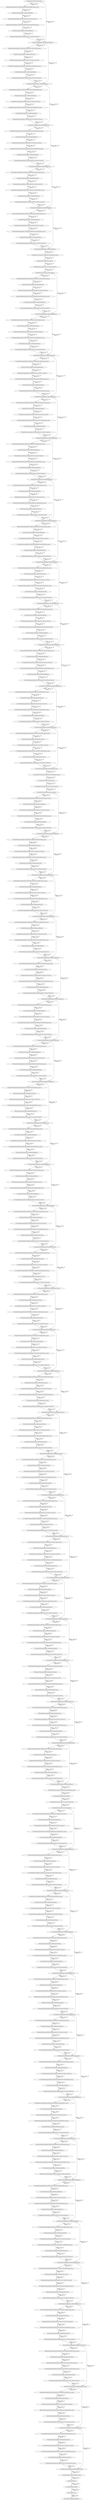 strict digraph  {
"0 DenseNet/Conv2d[conv1]/conv2d_0" [id=0, type=conv2d];
"1 DenseNet/Sequential[dense1]/Bottleneck[0]/BatchNorm2d[bn1]/batch_norm_0" [id=1, type=batch_norm];
"2 DenseNet/Sequential[dense1]/Bottleneck[0]/relu_0" [id=2, type=relu];
"3 DenseNet/Sequential[dense1]/Bottleneck[0]/Conv2d[conv1]/conv2d_0" [id=3, type=conv2d];
"4 DenseNet/Sequential[dense1]/Bottleneck[0]/BatchNorm2d[bn2]/batch_norm_0" [id=4, type=batch_norm];
"5 DenseNet/Sequential[dense1]/Bottleneck[0]/relu_1" [id=5, type=relu];
"6 DenseNet/Sequential[dense1]/Bottleneck[0]/Conv2d[conv2]/conv2d_0" [id=6, type=conv2d];
"7 DenseNet/Sequential[dense1]/Bottleneck[0]/cat_0" [id=7, type=cat];
"8 DenseNet/Sequential[dense1]/Bottleneck[1]/BatchNorm2d[bn1]/batch_norm_0" [id=8, type=batch_norm];
"9 DenseNet/Sequential[dense1]/Bottleneck[1]/relu_0" [id=9, type=relu];
"10 DenseNet/Sequential[dense1]/Bottleneck[1]/Conv2d[conv1]/conv2d_0" [id=10, type=conv2d];
"11 DenseNet/Sequential[dense1]/Bottleneck[1]/BatchNorm2d[bn2]/batch_norm_0" [id=11, type=batch_norm];
"12 DenseNet/Sequential[dense1]/Bottleneck[1]/relu_1" [id=12, type=relu];
"13 DenseNet/Sequential[dense1]/Bottleneck[1]/Conv2d[conv2]/conv2d_0" [id=13, type=conv2d];
"14 DenseNet/Sequential[dense1]/Bottleneck[1]/cat_0" [id=14, type=cat];
"15 DenseNet/Sequential[dense1]/Bottleneck[2]/BatchNorm2d[bn1]/batch_norm_0" [id=15, type=batch_norm];
"16 DenseNet/Sequential[dense1]/Bottleneck[2]/relu_0" [id=16, type=relu];
"17 DenseNet/Sequential[dense1]/Bottleneck[2]/Conv2d[conv1]/conv2d_0" [id=17, type=conv2d];
"18 DenseNet/Sequential[dense1]/Bottleneck[2]/BatchNorm2d[bn2]/batch_norm_0" [id=18, type=batch_norm];
"19 DenseNet/Sequential[dense1]/Bottleneck[2]/relu_1" [id=19, type=relu];
"20 DenseNet/Sequential[dense1]/Bottleneck[2]/Conv2d[conv2]/conv2d_0" [id=20, type=conv2d];
"21 DenseNet/Sequential[dense1]/Bottleneck[2]/cat_0" [id=21, type=cat];
"22 DenseNet/Sequential[dense1]/Bottleneck[3]/BatchNorm2d[bn1]/batch_norm_0" [id=22, type=batch_norm];
"23 DenseNet/Sequential[dense1]/Bottleneck[3]/relu_0" [id=23, type=relu];
"24 DenseNet/Sequential[dense1]/Bottleneck[3]/Conv2d[conv1]/conv2d_0" [id=24, type=conv2d];
"25 DenseNet/Sequential[dense1]/Bottleneck[3]/BatchNorm2d[bn2]/batch_norm_0" [id=25, type=batch_norm];
"26 DenseNet/Sequential[dense1]/Bottleneck[3]/relu_1" [id=26, type=relu];
"27 DenseNet/Sequential[dense1]/Bottleneck[3]/Conv2d[conv2]/conv2d_0" [id=27, type=conv2d];
"28 DenseNet/Sequential[dense1]/Bottleneck[3]/cat_0" [id=28, type=cat];
"29 DenseNet/Sequential[dense1]/Bottleneck[4]/BatchNorm2d[bn1]/batch_norm_0" [id=29, type=batch_norm];
"30 DenseNet/Sequential[dense1]/Bottleneck[4]/relu_0" [id=30, type=relu];
"31 DenseNet/Sequential[dense1]/Bottleneck[4]/Conv2d[conv1]/conv2d_0" [id=31, type=conv2d];
"32 DenseNet/Sequential[dense1]/Bottleneck[4]/BatchNorm2d[bn2]/batch_norm_0" [id=32, type=batch_norm];
"33 DenseNet/Sequential[dense1]/Bottleneck[4]/relu_1" [id=33, type=relu];
"34 DenseNet/Sequential[dense1]/Bottleneck[4]/Conv2d[conv2]/conv2d_0" [id=34, type=conv2d];
"35 DenseNet/Sequential[dense1]/Bottleneck[4]/cat_0" [id=35, type=cat];
"36 DenseNet/Sequential[dense1]/Bottleneck[5]/BatchNorm2d[bn1]/batch_norm_0" [id=36, type=batch_norm];
"37 DenseNet/Sequential[dense1]/Bottleneck[5]/relu_0" [id=37, type=relu];
"38 DenseNet/Sequential[dense1]/Bottleneck[5]/Conv2d[conv1]/conv2d_0" [id=38, type=conv2d];
"39 DenseNet/Sequential[dense1]/Bottleneck[5]/BatchNorm2d[bn2]/batch_norm_0" [id=39, type=batch_norm];
"40 DenseNet/Sequential[dense1]/Bottleneck[5]/relu_1" [id=40, type=relu];
"41 DenseNet/Sequential[dense1]/Bottleneck[5]/Conv2d[conv2]/conv2d_0" [id=41, type=conv2d];
"42 DenseNet/Sequential[dense1]/Bottleneck[5]/cat_0" [id=42, type=cat];
"43 DenseNet/Transition[trans1]/BatchNorm2d[bn]/batch_norm_0" [id=43, type=batch_norm];
"44 DenseNet/Transition[trans1]/relu_0" [id=44, type=relu];
"45 DenseNet/Transition[trans1]/Conv2d[conv]/conv2d_0" [id=45, type=conv2d];
"46 DenseNet/Transition[trans1]/avg_pool2d_0" [id=46, type=avg_pool2d];
"47 DenseNet/Sequential[dense2]/Bottleneck[0]/BatchNorm2d[bn1]/batch_norm_0" [id=47, type=batch_norm];
"48 DenseNet/Sequential[dense2]/Bottleneck[0]/relu_0" [id=48, type=relu];
"49 DenseNet/Sequential[dense2]/Bottleneck[0]/Conv2d[conv1]/conv2d_0" [id=49, type=conv2d];
"50 DenseNet/Sequential[dense2]/Bottleneck[0]/BatchNorm2d[bn2]/batch_norm_0" [id=50, type=batch_norm];
"51 DenseNet/Sequential[dense2]/Bottleneck[0]/relu_1" [id=51, type=relu];
"52 DenseNet/Sequential[dense2]/Bottleneck[0]/Conv2d[conv2]/conv2d_0" [id=52, type=conv2d];
"53 DenseNet/Sequential[dense2]/Bottleneck[0]/cat_0" [id=53, type=cat];
"54 DenseNet/Sequential[dense2]/Bottleneck[1]/BatchNorm2d[bn1]/batch_norm_0" [id=54, type=batch_norm];
"55 DenseNet/Sequential[dense2]/Bottleneck[1]/relu_0" [id=55, type=relu];
"56 DenseNet/Sequential[dense2]/Bottleneck[1]/Conv2d[conv1]/conv2d_0" [id=56, type=conv2d];
"57 DenseNet/Sequential[dense2]/Bottleneck[1]/BatchNorm2d[bn2]/batch_norm_0" [id=57, type=batch_norm];
"58 DenseNet/Sequential[dense2]/Bottleneck[1]/relu_1" [id=58, type=relu];
"59 DenseNet/Sequential[dense2]/Bottleneck[1]/Conv2d[conv2]/conv2d_0" [id=59, type=conv2d];
"60 DenseNet/Sequential[dense2]/Bottleneck[1]/cat_0" [id=60, type=cat];
"61 DenseNet/Sequential[dense2]/Bottleneck[2]/BatchNorm2d[bn1]/batch_norm_0" [id=61, type=batch_norm];
"62 DenseNet/Sequential[dense2]/Bottleneck[2]/relu_0" [id=62, type=relu];
"63 DenseNet/Sequential[dense2]/Bottleneck[2]/Conv2d[conv1]/conv2d_0" [id=63, type=conv2d];
"64 DenseNet/Sequential[dense2]/Bottleneck[2]/BatchNorm2d[bn2]/batch_norm_0" [id=64, type=batch_norm];
"65 DenseNet/Sequential[dense2]/Bottleneck[2]/relu_1" [id=65, type=relu];
"66 DenseNet/Sequential[dense2]/Bottleneck[2]/Conv2d[conv2]/conv2d_0" [id=66, type=conv2d];
"67 DenseNet/Sequential[dense2]/Bottleneck[2]/cat_0" [id=67, type=cat];
"68 DenseNet/Sequential[dense2]/Bottleneck[3]/BatchNorm2d[bn1]/batch_norm_0" [id=68, type=batch_norm];
"69 DenseNet/Sequential[dense2]/Bottleneck[3]/relu_0" [id=69, type=relu];
"70 DenseNet/Sequential[dense2]/Bottleneck[3]/Conv2d[conv1]/conv2d_0" [id=70, type=conv2d];
"71 DenseNet/Sequential[dense2]/Bottleneck[3]/BatchNorm2d[bn2]/batch_norm_0" [id=71, type=batch_norm];
"72 DenseNet/Sequential[dense2]/Bottleneck[3]/relu_1" [id=72, type=relu];
"73 DenseNet/Sequential[dense2]/Bottleneck[3]/Conv2d[conv2]/conv2d_0" [id=73, type=conv2d];
"74 DenseNet/Sequential[dense2]/Bottleneck[3]/cat_0" [id=74, type=cat];
"75 DenseNet/Sequential[dense2]/Bottleneck[4]/BatchNorm2d[bn1]/batch_norm_0" [id=75, type=batch_norm];
"76 DenseNet/Sequential[dense2]/Bottleneck[4]/relu_0" [id=76, type=relu];
"77 DenseNet/Sequential[dense2]/Bottleneck[4]/Conv2d[conv1]/conv2d_0" [id=77, type=conv2d];
"78 DenseNet/Sequential[dense2]/Bottleneck[4]/BatchNorm2d[bn2]/batch_norm_0" [id=78, type=batch_norm];
"79 DenseNet/Sequential[dense2]/Bottleneck[4]/relu_1" [id=79, type=relu];
"80 DenseNet/Sequential[dense2]/Bottleneck[4]/Conv2d[conv2]/conv2d_0" [id=80, type=conv2d];
"81 DenseNet/Sequential[dense2]/Bottleneck[4]/cat_0" [id=81, type=cat];
"82 DenseNet/Sequential[dense2]/Bottleneck[5]/BatchNorm2d[bn1]/batch_norm_0" [id=82, type=batch_norm];
"83 DenseNet/Sequential[dense2]/Bottleneck[5]/relu_0" [id=83, type=relu];
"84 DenseNet/Sequential[dense2]/Bottleneck[5]/Conv2d[conv1]/conv2d_0" [id=84, type=conv2d];
"85 DenseNet/Sequential[dense2]/Bottleneck[5]/BatchNorm2d[bn2]/batch_norm_0" [id=85, type=batch_norm];
"86 DenseNet/Sequential[dense2]/Bottleneck[5]/relu_1" [id=86, type=relu];
"87 DenseNet/Sequential[dense2]/Bottleneck[5]/Conv2d[conv2]/conv2d_0" [id=87, type=conv2d];
"88 DenseNet/Sequential[dense2]/Bottleneck[5]/cat_0" [id=88, type=cat];
"89 DenseNet/Sequential[dense2]/Bottleneck[6]/BatchNorm2d[bn1]/batch_norm_0" [id=89, type=batch_norm];
"90 DenseNet/Sequential[dense2]/Bottleneck[6]/relu_0" [id=90, type=relu];
"91 DenseNet/Sequential[dense2]/Bottleneck[6]/Conv2d[conv1]/conv2d_0" [id=91, type=conv2d];
"92 DenseNet/Sequential[dense2]/Bottleneck[6]/BatchNorm2d[bn2]/batch_norm_0" [id=92, type=batch_norm];
"93 DenseNet/Sequential[dense2]/Bottleneck[6]/relu_1" [id=93, type=relu];
"94 DenseNet/Sequential[dense2]/Bottleneck[6]/Conv2d[conv2]/conv2d_0" [id=94, type=conv2d];
"95 DenseNet/Sequential[dense2]/Bottleneck[6]/cat_0" [id=95, type=cat];
"96 DenseNet/Sequential[dense2]/Bottleneck[7]/BatchNorm2d[bn1]/batch_norm_0" [id=96, type=batch_norm];
"97 DenseNet/Sequential[dense2]/Bottleneck[7]/relu_0" [id=97, type=relu];
"98 DenseNet/Sequential[dense2]/Bottleneck[7]/Conv2d[conv1]/conv2d_0" [id=98, type=conv2d];
"99 DenseNet/Sequential[dense2]/Bottleneck[7]/BatchNorm2d[bn2]/batch_norm_0" [id=99, type=batch_norm];
"100 DenseNet/Sequential[dense2]/Bottleneck[7]/relu_1" [id=100, type=relu];
"101 DenseNet/Sequential[dense2]/Bottleneck[7]/Conv2d[conv2]/conv2d_0" [id=101, type=conv2d];
"102 DenseNet/Sequential[dense2]/Bottleneck[7]/cat_0" [id=102, type=cat];
"103 DenseNet/Sequential[dense2]/Bottleneck[8]/BatchNorm2d[bn1]/batch_norm_0" [id=103, type=batch_norm];
"104 DenseNet/Sequential[dense2]/Bottleneck[8]/relu_0" [id=104, type=relu];
"105 DenseNet/Sequential[dense2]/Bottleneck[8]/Conv2d[conv1]/conv2d_0" [id=105, type=conv2d];
"106 DenseNet/Sequential[dense2]/Bottleneck[8]/BatchNorm2d[bn2]/batch_norm_0" [id=106, type=batch_norm];
"107 DenseNet/Sequential[dense2]/Bottleneck[8]/relu_1" [id=107, type=relu];
"108 DenseNet/Sequential[dense2]/Bottleneck[8]/Conv2d[conv2]/conv2d_0" [id=108, type=conv2d];
"109 DenseNet/Sequential[dense2]/Bottleneck[8]/cat_0" [id=109, type=cat];
"110 DenseNet/Sequential[dense2]/Bottleneck[9]/BatchNorm2d[bn1]/batch_norm_0" [id=110, type=batch_norm];
"111 DenseNet/Sequential[dense2]/Bottleneck[9]/relu_0" [id=111, type=relu];
"112 DenseNet/Sequential[dense2]/Bottleneck[9]/Conv2d[conv1]/conv2d_0" [id=112, type=conv2d];
"113 DenseNet/Sequential[dense2]/Bottleneck[9]/BatchNorm2d[bn2]/batch_norm_0" [id=113, type=batch_norm];
"114 DenseNet/Sequential[dense2]/Bottleneck[9]/relu_1" [id=114, type=relu];
"115 DenseNet/Sequential[dense2]/Bottleneck[9]/Conv2d[conv2]/conv2d_0" [id=115, type=conv2d];
"116 DenseNet/Sequential[dense2]/Bottleneck[9]/cat_0" [id=116, type=cat];
"117 DenseNet/Sequential[dense2]/Bottleneck[10]/BatchNorm2d[bn1]/batch_norm_0" [id=117, type=batch_norm];
"118 DenseNet/Sequential[dense2]/Bottleneck[10]/relu_0" [id=118, type=relu];
"119 DenseNet/Sequential[dense2]/Bottleneck[10]/Conv2d[conv1]/conv2d_0" [id=119, type=conv2d];
"120 DenseNet/Sequential[dense2]/Bottleneck[10]/BatchNorm2d[bn2]/batch_norm_0" [id=120, type=batch_norm];
"121 DenseNet/Sequential[dense2]/Bottleneck[10]/relu_1" [id=121, type=relu];
"122 DenseNet/Sequential[dense2]/Bottleneck[10]/Conv2d[conv2]/conv2d_0" [id=122, type=conv2d];
"123 DenseNet/Sequential[dense2]/Bottleneck[10]/cat_0" [id=123, type=cat];
"124 DenseNet/Sequential[dense2]/Bottleneck[11]/BatchNorm2d[bn1]/batch_norm_0" [id=124, type=batch_norm];
"125 DenseNet/Sequential[dense2]/Bottleneck[11]/relu_0" [id=125, type=relu];
"126 DenseNet/Sequential[dense2]/Bottleneck[11]/Conv2d[conv1]/conv2d_0" [id=126, type=conv2d];
"127 DenseNet/Sequential[dense2]/Bottleneck[11]/BatchNorm2d[bn2]/batch_norm_0" [id=127, type=batch_norm];
"128 DenseNet/Sequential[dense2]/Bottleneck[11]/relu_1" [id=128, type=relu];
"129 DenseNet/Sequential[dense2]/Bottleneck[11]/Conv2d[conv2]/conv2d_0" [id=129, type=conv2d];
"130 DenseNet/Sequential[dense2]/Bottleneck[11]/cat_0" [id=130, type=cat];
"131 DenseNet/Transition[trans2]/BatchNorm2d[bn]/batch_norm_0" [id=131, type=batch_norm];
"132 DenseNet/Transition[trans2]/relu_0" [id=132, type=relu];
"133 DenseNet/Transition[trans2]/Conv2d[conv]/conv2d_0" [id=133, type=conv2d];
"134 DenseNet/Transition[trans2]/avg_pool2d_0" [id=134, type=avg_pool2d];
"135 DenseNet/Sequential[dense3]/Bottleneck[0]/BatchNorm2d[bn1]/batch_norm_0" [id=135, type=batch_norm];
"136 DenseNet/Sequential[dense3]/Bottleneck[0]/relu_0" [id=136, type=relu];
"137 DenseNet/Sequential[dense3]/Bottleneck[0]/Conv2d[conv1]/conv2d_0" [id=137, type=conv2d];
"138 DenseNet/Sequential[dense3]/Bottleneck[0]/BatchNorm2d[bn2]/batch_norm_0" [id=138, type=batch_norm];
"139 DenseNet/Sequential[dense3]/Bottleneck[0]/relu_1" [id=139, type=relu];
"140 DenseNet/Sequential[dense3]/Bottleneck[0]/Conv2d[conv2]/conv2d_0" [id=140, type=conv2d];
"141 DenseNet/Sequential[dense3]/Bottleneck[0]/cat_0" [id=141, type=cat];
"142 DenseNet/Sequential[dense3]/Bottleneck[1]/BatchNorm2d[bn1]/batch_norm_0" [id=142, type=batch_norm];
"143 DenseNet/Sequential[dense3]/Bottleneck[1]/relu_0" [id=143, type=relu];
"144 DenseNet/Sequential[dense3]/Bottleneck[1]/Conv2d[conv1]/conv2d_0" [id=144, type=conv2d];
"145 DenseNet/Sequential[dense3]/Bottleneck[1]/BatchNorm2d[bn2]/batch_norm_0" [id=145, type=batch_norm];
"146 DenseNet/Sequential[dense3]/Bottleneck[1]/relu_1" [id=146, type=relu];
"147 DenseNet/Sequential[dense3]/Bottleneck[1]/Conv2d[conv2]/conv2d_0" [id=147, type=conv2d];
"148 DenseNet/Sequential[dense3]/Bottleneck[1]/cat_0" [id=148, type=cat];
"149 DenseNet/Sequential[dense3]/Bottleneck[2]/BatchNorm2d[bn1]/batch_norm_0" [id=149, type=batch_norm];
"150 DenseNet/Sequential[dense3]/Bottleneck[2]/relu_0" [id=150, type=relu];
"151 DenseNet/Sequential[dense3]/Bottleneck[2]/Conv2d[conv1]/conv2d_0" [id=151, type=conv2d];
"152 DenseNet/Sequential[dense3]/Bottleneck[2]/BatchNorm2d[bn2]/batch_norm_0" [id=152, type=batch_norm];
"153 DenseNet/Sequential[dense3]/Bottleneck[2]/relu_1" [id=153, type=relu];
"154 DenseNet/Sequential[dense3]/Bottleneck[2]/Conv2d[conv2]/conv2d_0" [id=154, type=conv2d];
"155 DenseNet/Sequential[dense3]/Bottleneck[2]/cat_0" [id=155, type=cat];
"156 DenseNet/Sequential[dense3]/Bottleneck[3]/BatchNorm2d[bn1]/batch_norm_0" [id=156, type=batch_norm];
"157 DenseNet/Sequential[dense3]/Bottleneck[3]/relu_0" [id=157, type=relu];
"158 DenseNet/Sequential[dense3]/Bottleneck[3]/Conv2d[conv1]/conv2d_0" [id=158, type=conv2d];
"159 DenseNet/Sequential[dense3]/Bottleneck[3]/BatchNorm2d[bn2]/batch_norm_0" [id=159, type=batch_norm];
"160 DenseNet/Sequential[dense3]/Bottleneck[3]/relu_1" [id=160, type=relu];
"161 DenseNet/Sequential[dense3]/Bottleneck[3]/Conv2d[conv2]/conv2d_0" [id=161, type=conv2d];
"162 DenseNet/Sequential[dense3]/Bottleneck[3]/cat_0" [id=162, type=cat];
"163 DenseNet/Sequential[dense3]/Bottleneck[4]/BatchNorm2d[bn1]/batch_norm_0" [id=163, type=batch_norm];
"164 DenseNet/Sequential[dense3]/Bottleneck[4]/relu_0" [id=164, type=relu];
"165 DenseNet/Sequential[dense3]/Bottleneck[4]/Conv2d[conv1]/conv2d_0" [id=165, type=conv2d];
"166 DenseNet/Sequential[dense3]/Bottleneck[4]/BatchNorm2d[bn2]/batch_norm_0" [id=166, type=batch_norm];
"167 DenseNet/Sequential[dense3]/Bottleneck[4]/relu_1" [id=167, type=relu];
"168 DenseNet/Sequential[dense3]/Bottleneck[4]/Conv2d[conv2]/conv2d_0" [id=168, type=conv2d];
"169 DenseNet/Sequential[dense3]/Bottleneck[4]/cat_0" [id=169, type=cat];
"170 DenseNet/Sequential[dense3]/Bottleneck[5]/BatchNorm2d[bn1]/batch_norm_0" [id=170, type=batch_norm];
"171 DenseNet/Sequential[dense3]/Bottleneck[5]/relu_0" [id=171, type=relu];
"172 DenseNet/Sequential[dense3]/Bottleneck[5]/Conv2d[conv1]/conv2d_0" [id=172, type=conv2d];
"173 DenseNet/Sequential[dense3]/Bottleneck[5]/BatchNorm2d[bn2]/batch_norm_0" [id=173, type=batch_norm];
"174 DenseNet/Sequential[dense3]/Bottleneck[5]/relu_1" [id=174, type=relu];
"175 DenseNet/Sequential[dense3]/Bottleneck[5]/Conv2d[conv2]/conv2d_0" [id=175, type=conv2d];
"176 DenseNet/Sequential[dense3]/Bottleneck[5]/cat_0" [id=176, type=cat];
"177 DenseNet/Sequential[dense3]/Bottleneck[6]/BatchNorm2d[bn1]/batch_norm_0" [id=177, type=batch_norm];
"178 DenseNet/Sequential[dense3]/Bottleneck[6]/relu_0" [id=178, type=relu];
"179 DenseNet/Sequential[dense3]/Bottleneck[6]/Conv2d[conv1]/conv2d_0" [id=179, type=conv2d];
"180 DenseNet/Sequential[dense3]/Bottleneck[6]/BatchNorm2d[bn2]/batch_norm_0" [id=180, type=batch_norm];
"181 DenseNet/Sequential[dense3]/Bottleneck[6]/relu_1" [id=181, type=relu];
"182 DenseNet/Sequential[dense3]/Bottleneck[6]/Conv2d[conv2]/conv2d_0" [id=182, type=conv2d];
"183 DenseNet/Sequential[dense3]/Bottleneck[6]/cat_0" [id=183, type=cat];
"184 DenseNet/Sequential[dense3]/Bottleneck[7]/BatchNorm2d[bn1]/batch_norm_0" [id=184, type=batch_norm];
"185 DenseNet/Sequential[dense3]/Bottleneck[7]/relu_0" [id=185, type=relu];
"186 DenseNet/Sequential[dense3]/Bottleneck[7]/Conv2d[conv1]/conv2d_0" [id=186, type=conv2d];
"187 DenseNet/Sequential[dense3]/Bottleneck[7]/BatchNorm2d[bn2]/batch_norm_0" [id=187, type=batch_norm];
"188 DenseNet/Sequential[dense3]/Bottleneck[7]/relu_1" [id=188, type=relu];
"189 DenseNet/Sequential[dense3]/Bottleneck[7]/Conv2d[conv2]/conv2d_0" [id=189, type=conv2d];
"190 DenseNet/Sequential[dense3]/Bottleneck[7]/cat_0" [id=190, type=cat];
"191 DenseNet/Sequential[dense3]/Bottleneck[8]/BatchNorm2d[bn1]/batch_norm_0" [id=191, type=batch_norm];
"192 DenseNet/Sequential[dense3]/Bottleneck[8]/relu_0" [id=192, type=relu];
"193 DenseNet/Sequential[dense3]/Bottleneck[8]/Conv2d[conv1]/conv2d_0" [id=193, type=conv2d];
"194 DenseNet/Sequential[dense3]/Bottleneck[8]/BatchNorm2d[bn2]/batch_norm_0" [id=194, type=batch_norm];
"195 DenseNet/Sequential[dense3]/Bottleneck[8]/relu_1" [id=195, type=relu];
"196 DenseNet/Sequential[dense3]/Bottleneck[8]/Conv2d[conv2]/conv2d_0" [id=196, type=conv2d];
"197 DenseNet/Sequential[dense3]/Bottleneck[8]/cat_0" [id=197, type=cat];
"198 DenseNet/Sequential[dense3]/Bottleneck[9]/BatchNorm2d[bn1]/batch_norm_0" [id=198, type=batch_norm];
"199 DenseNet/Sequential[dense3]/Bottleneck[9]/relu_0" [id=199, type=relu];
"200 DenseNet/Sequential[dense3]/Bottleneck[9]/Conv2d[conv1]/conv2d_0" [id=200, type=conv2d];
"201 DenseNet/Sequential[dense3]/Bottleneck[9]/BatchNorm2d[bn2]/batch_norm_0" [id=201, type=batch_norm];
"202 DenseNet/Sequential[dense3]/Bottleneck[9]/relu_1" [id=202, type=relu];
"203 DenseNet/Sequential[dense3]/Bottleneck[9]/Conv2d[conv2]/conv2d_0" [id=203, type=conv2d];
"204 DenseNet/Sequential[dense3]/Bottleneck[9]/cat_0" [id=204, type=cat];
"205 DenseNet/Sequential[dense3]/Bottleneck[10]/BatchNorm2d[bn1]/batch_norm_0" [id=205, type=batch_norm];
"206 DenseNet/Sequential[dense3]/Bottleneck[10]/relu_0" [id=206, type=relu];
"207 DenseNet/Sequential[dense3]/Bottleneck[10]/Conv2d[conv1]/conv2d_0" [id=207, type=conv2d];
"208 DenseNet/Sequential[dense3]/Bottleneck[10]/BatchNorm2d[bn2]/batch_norm_0" [id=208, type=batch_norm];
"209 DenseNet/Sequential[dense3]/Bottleneck[10]/relu_1" [id=209, type=relu];
"210 DenseNet/Sequential[dense3]/Bottleneck[10]/Conv2d[conv2]/conv2d_0" [id=210, type=conv2d];
"211 DenseNet/Sequential[dense3]/Bottleneck[10]/cat_0" [id=211, type=cat];
"212 DenseNet/Sequential[dense3]/Bottleneck[11]/BatchNorm2d[bn1]/batch_norm_0" [id=212, type=batch_norm];
"213 DenseNet/Sequential[dense3]/Bottleneck[11]/relu_0" [id=213, type=relu];
"214 DenseNet/Sequential[dense3]/Bottleneck[11]/Conv2d[conv1]/conv2d_0" [id=214, type=conv2d];
"215 DenseNet/Sequential[dense3]/Bottleneck[11]/BatchNorm2d[bn2]/batch_norm_0" [id=215, type=batch_norm];
"216 DenseNet/Sequential[dense3]/Bottleneck[11]/relu_1" [id=216, type=relu];
"217 DenseNet/Sequential[dense3]/Bottleneck[11]/Conv2d[conv2]/conv2d_0" [id=217, type=conv2d];
"218 DenseNet/Sequential[dense3]/Bottleneck[11]/cat_0" [id=218, type=cat];
"219 DenseNet/Sequential[dense3]/Bottleneck[12]/BatchNorm2d[bn1]/batch_norm_0" [id=219, type=batch_norm];
"220 DenseNet/Sequential[dense3]/Bottleneck[12]/relu_0" [id=220, type=relu];
"221 DenseNet/Sequential[dense3]/Bottleneck[12]/Conv2d[conv1]/conv2d_0" [id=221, type=conv2d];
"222 DenseNet/Sequential[dense3]/Bottleneck[12]/BatchNorm2d[bn2]/batch_norm_0" [id=222, type=batch_norm];
"223 DenseNet/Sequential[dense3]/Bottleneck[12]/relu_1" [id=223, type=relu];
"224 DenseNet/Sequential[dense3]/Bottleneck[12]/Conv2d[conv2]/conv2d_0" [id=224, type=conv2d];
"225 DenseNet/Sequential[dense3]/Bottleneck[12]/cat_0" [id=225, type=cat];
"226 DenseNet/Sequential[dense3]/Bottleneck[13]/BatchNorm2d[bn1]/batch_norm_0" [id=226, type=batch_norm];
"227 DenseNet/Sequential[dense3]/Bottleneck[13]/relu_0" [id=227, type=relu];
"228 DenseNet/Sequential[dense3]/Bottleneck[13]/Conv2d[conv1]/conv2d_0" [id=228, type=conv2d];
"229 DenseNet/Sequential[dense3]/Bottleneck[13]/BatchNorm2d[bn2]/batch_norm_0" [id=229, type=batch_norm];
"230 DenseNet/Sequential[dense3]/Bottleneck[13]/relu_1" [id=230, type=relu];
"231 DenseNet/Sequential[dense3]/Bottleneck[13]/Conv2d[conv2]/conv2d_0" [id=231, type=conv2d];
"232 DenseNet/Sequential[dense3]/Bottleneck[13]/cat_0" [id=232, type=cat];
"233 DenseNet/Sequential[dense3]/Bottleneck[14]/BatchNorm2d[bn1]/batch_norm_0" [id=233, type=batch_norm];
"234 DenseNet/Sequential[dense3]/Bottleneck[14]/relu_0" [id=234, type=relu];
"235 DenseNet/Sequential[dense3]/Bottleneck[14]/Conv2d[conv1]/conv2d_0" [id=235, type=conv2d];
"236 DenseNet/Sequential[dense3]/Bottleneck[14]/BatchNorm2d[bn2]/batch_norm_0" [id=236, type=batch_norm];
"237 DenseNet/Sequential[dense3]/Bottleneck[14]/relu_1" [id=237, type=relu];
"238 DenseNet/Sequential[dense3]/Bottleneck[14]/Conv2d[conv2]/conv2d_0" [id=238, type=conv2d];
"239 DenseNet/Sequential[dense3]/Bottleneck[14]/cat_0" [id=239, type=cat];
"240 DenseNet/Sequential[dense3]/Bottleneck[15]/BatchNorm2d[bn1]/batch_norm_0" [id=240, type=batch_norm];
"241 DenseNet/Sequential[dense3]/Bottleneck[15]/relu_0" [id=241, type=relu];
"242 DenseNet/Sequential[dense3]/Bottleneck[15]/Conv2d[conv1]/conv2d_0" [id=242, type=conv2d];
"243 DenseNet/Sequential[dense3]/Bottleneck[15]/BatchNorm2d[bn2]/batch_norm_0" [id=243, type=batch_norm];
"244 DenseNet/Sequential[dense3]/Bottleneck[15]/relu_1" [id=244, type=relu];
"245 DenseNet/Sequential[dense3]/Bottleneck[15]/Conv2d[conv2]/conv2d_0" [id=245, type=conv2d];
"246 DenseNet/Sequential[dense3]/Bottleneck[15]/cat_0" [id=246, type=cat];
"247 DenseNet/Sequential[dense3]/Bottleneck[16]/BatchNorm2d[bn1]/batch_norm_0" [id=247, type=batch_norm];
"248 DenseNet/Sequential[dense3]/Bottleneck[16]/relu_0" [id=248, type=relu];
"249 DenseNet/Sequential[dense3]/Bottleneck[16]/Conv2d[conv1]/conv2d_0" [id=249, type=conv2d];
"250 DenseNet/Sequential[dense3]/Bottleneck[16]/BatchNorm2d[bn2]/batch_norm_0" [id=250, type=batch_norm];
"251 DenseNet/Sequential[dense3]/Bottleneck[16]/relu_1" [id=251, type=relu];
"252 DenseNet/Sequential[dense3]/Bottleneck[16]/Conv2d[conv2]/conv2d_0" [id=252, type=conv2d];
"253 DenseNet/Sequential[dense3]/Bottleneck[16]/cat_0" [id=253, type=cat];
"254 DenseNet/Sequential[dense3]/Bottleneck[17]/BatchNorm2d[bn1]/batch_norm_0" [id=254, type=batch_norm];
"255 DenseNet/Sequential[dense3]/Bottleneck[17]/relu_0" [id=255, type=relu];
"256 DenseNet/Sequential[dense3]/Bottleneck[17]/Conv2d[conv1]/conv2d_0" [id=256, type=conv2d];
"257 DenseNet/Sequential[dense3]/Bottleneck[17]/BatchNorm2d[bn2]/batch_norm_0" [id=257, type=batch_norm];
"258 DenseNet/Sequential[dense3]/Bottleneck[17]/relu_1" [id=258, type=relu];
"259 DenseNet/Sequential[dense3]/Bottleneck[17]/Conv2d[conv2]/conv2d_0" [id=259, type=conv2d];
"260 DenseNet/Sequential[dense3]/Bottleneck[17]/cat_0" [id=260, type=cat];
"261 DenseNet/Sequential[dense3]/Bottleneck[18]/BatchNorm2d[bn1]/batch_norm_0" [id=261, type=batch_norm];
"262 DenseNet/Sequential[dense3]/Bottleneck[18]/relu_0" [id=262, type=relu];
"263 DenseNet/Sequential[dense3]/Bottleneck[18]/Conv2d[conv1]/conv2d_0" [id=263, type=conv2d];
"264 DenseNet/Sequential[dense3]/Bottleneck[18]/BatchNorm2d[bn2]/batch_norm_0" [id=264, type=batch_norm];
"265 DenseNet/Sequential[dense3]/Bottleneck[18]/relu_1" [id=265, type=relu];
"266 DenseNet/Sequential[dense3]/Bottleneck[18]/Conv2d[conv2]/conv2d_0" [id=266, type=conv2d];
"267 DenseNet/Sequential[dense3]/Bottleneck[18]/cat_0" [id=267, type=cat];
"268 DenseNet/Sequential[dense3]/Bottleneck[19]/BatchNorm2d[bn1]/batch_norm_0" [id=268, type=batch_norm];
"269 DenseNet/Sequential[dense3]/Bottleneck[19]/relu_0" [id=269, type=relu];
"270 DenseNet/Sequential[dense3]/Bottleneck[19]/Conv2d[conv1]/conv2d_0" [id=270, type=conv2d];
"271 DenseNet/Sequential[dense3]/Bottleneck[19]/BatchNorm2d[bn2]/batch_norm_0" [id=271, type=batch_norm];
"272 DenseNet/Sequential[dense3]/Bottleneck[19]/relu_1" [id=272, type=relu];
"273 DenseNet/Sequential[dense3]/Bottleneck[19]/Conv2d[conv2]/conv2d_0" [id=273, type=conv2d];
"274 DenseNet/Sequential[dense3]/Bottleneck[19]/cat_0" [id=274, type=cat];
"275 DenseNet/Sequential[dense3]/Bottleneck[20]/BatchNorm2d[bn1]/batch_norm_0" [id=275, type=batch_norm];
"276 DenseNet/Sequential[dense3]/Bottleneck[20]/relu_0" [id=276, type=relu];
"277 DenseNet/Sequential[dense3]/Bottleneck[20]/Conv2d[conv1]/conv2d_0" [id=277, type=conv2d];
"278 DenseNet/Sequential[dense3]/Bottleneck[20]/BatchNorm2d[bn2]/batch_norm_0" [id=278, type=batch_norm];
"279 DenseNet/Sequential[dense3]/Bottleneck[20]/relu_1" [id=279, type=relu];
"280 DenseNet/Sequential[dense3]/Bottleneck[20]/Conv2d[conv2]/conv2d_0" [id=280, type=conv2d];
"281 DenseNet/Sequential[dense3]/Bottleneck[20]/cat_0" [id=281, type=cat];
"282 DenseNet/Sequential[dense3]/Bottleneck[21]/BatchNorm2d[bn1]/batch_norm_0" [id=282, type=batch_norm];
"283 DenseNet/Sequential[dense3]/Bottleneck[21]/relu_0" [id=283, type=relu];
"284 DenseNet/Sequential[dense3]/Bottleneck[21]/Conv2d[conv1]/conv2d_0" [id=284, type=conv2d];
"285 DenseNet/Sequential[dense3]/Bottleneck[21]/BatchNorm2d[bn2]/batch_norm_0" [id=285, type=batch_norm];
"286 DenseNet/Sequential[dense3]/Bottleneck[21]/relu_1" [id=286, type=relu];
"287 DenseNet/Sequential[dense3]/Bottleneck[21]/Conv2d[conv2]/conv2d_0" [id=287, type=conv2d];
"288 DenseNet/Sequential[dense3]/Bottleneck[21]/cat_0" [id=288, type=cat];
"289 DenseNet/Sequential[dense3]/Bottleneck[22]/BatchNorm2d[bn1]/batch_norm_0" [id=289, type=batch_norm];
"290 DenseNet/Sequential[dense3]/Bottleneck[22]/relu_0" [id=290, type=relu];
"291 DenseNet/Sequential[dense3]/Bottleneck[22]/Conv2d[conv1]/conv2d_0" [id=291, type=conv2d];
"292 DenseNet/Sequential[dense3]/Bottleneck[22]/BatchNorm2d[bn2]/batch_norm_0" [id=292, type=batch_norm];
"293 DenseNet/Sequential[dense3]/Bottleneck[22]/relu_1" [id=293, type=relu];
"294 DenseNet/Sequential[dense3]/Bottleneck[22]/Conv2d[conv2]/conv2d_0" [id=294, type=conv2d];
"295 DenseNet/Sequential[dense3]/Bottleneck[22]/cat_0" [id=295, type=cat];
"296 DenseNet/Sequential[dense3]/Bottleneck[23]/BatchNorm2d[bn1]/batch_norm_0" [id=296, type=batch_norm];
"297 DenseNet/Sequential[dense3]/Bottleneck[23]/relu_0" [id=297, type=relu];
"298 DenseNet/Sequential[dense3]/Bottleneck[23]/Conv2d[conv1]/conv2d_0" [id=298, type=conv2d];
"299 DenseNet/Sequential[dense3]/Bottleneck[23]/BatchNorm2d[bn2]/batch_norm_0" [id=299, type=batch_norm];
"300 DenseNet/Sequential[dense3]/Bottleneck[23]/relu_1" [id=300, type=relu];
"301 DenseNet/Sequential[dense3]/Bottleneck[23]/Conv2d[conv2]/conv2d_0" [id=301, type=conv2d];
"302 DenseNet/Sequential[dense3]/Bottleneck[23]/cat_0" [id=302, type=cat];
"303 DenseNet/Transition[trans3]/BatchNorm2d[bn]/batch_norm_0" [id=303, type=batch_norm];
"304 DenseNet/Transition[trans3]/relu_0" [id=304, type=relu];
"305 DenseNet/Transition[trans3]/Conv2d[conv]/conv2d_0" [id=305, type=conv2d];
"306 DenseNet/Transition[trans3]/avg_pool2d_0" [id=306, type=avg_pool2d];
"307 DenseNet/Sequential[dense4]/Bottleneck[0]/BatchNorm2d[bn1]/batch_norm_0" [id=307, type=batch_norm];
"308 DenseNet/Sequential[dense4]/Bottleneck[0]/relu_0" [id=308, type=relu];
"309 DenseNet/Sequential[dense4]/Bottleneck[0]/Conv2d[conv1]/conv2d_0" [id=309, type=conv2d];
"310 DenseNet/Sequential[dense4]/Bottleneck[0]/BatchNorm2d[bn2]/batch_norm_0" [id=310, type=batch_norm];
"311 DenseNet/Sequential[dense4]/Bottleneck[0]/relu_1" [id=311, type=relu];
"312 DenseNet/Sequential[dense4]/Bottleneck[0]/Conv2d[conv2]/conv2d_0" [id=312, type=conv2d];
"313 DenseNet/Sequential[dense4]/Bottleneck[0]/cat_0" [id=313, type=cat];
"314 DenseNet/Sequential[dense4]/Bottleneck[1]/BatchNorm2d[bn1]/batch_norm_0" [id=314, type=batch_norm];
"315 DenseNet/Sequential[dense4]/Bottleneck[1]/relu_0" [id=315, type=relu];
"316 DenseNet/Sequential[dense4]/Bottleneck[1]/Conv2d[conv1]/conv2d_0" [id=316, type=conv2d];
"317 DenseNet/Sequential[dense4]/Bottleneck[1]/BatchNorm2d[bn2]/batch_norm_0" [id=317, type=batch_norm];
"318 DenseNet/Sequential[dense4]/Bottleneck[1]/relu_1" [id=318, type=relu];
"319 DenseNet/Sequential[dense4]/Bottleneck[1]/Conv2d[conv2]/conv2d_0" [id=319, type=conv2d];
"320 DenseNet/Sequential[dense4]/Bottleneck[1]/cat_0" [id=320, type=cat];
"321 DenseNet/Sequential[dense4]/Bottleneck[2]/BatchNorm2d[bn1]/batch_norm_0" [id=321, type=batch_norm];
"322 DenseNet/Sequential[dense4]/Bottleneck[2]/relu_0" [id=322, type=relu];
"323 DenseNet/Sequential[dense4]/Bottleneck[2]/Conv2d[conv1]/conv2d_0" [id=323, type=conv2d];
"324 DenseNet/Sequential[dense4]/Bottleneck[2]/BatchNorm2d[bn2]/batch_norm_0" [id=324, type=batch_norm];
"325 DenseNet/Sequential[dense4]/Bottleneck[2]/relu_1" [id=325, type=relu];
"326 DenseNet/Sequential[dense4]/Bottleneck[2]/Conv2d[conv2]/conv2d_0" [id=326, type=conv2d];
"327 DenseNet/Sequential[dense4]/Bottleneck[2]/cat_0" [id=327, type=cat];
"328 DenseNet/Sequential[dense4]/Bottleneck[3]/BatchNorm2d[bn1]/batch_norm_0" [id=328, type=batch_norm];
"329 DenseNet/Sequential[dense4]/Bottleneck[3]/relu_0" [id=329, type=relu];
"330 DenseNet/Sequential[dense4]/Bottleneck[3]/Conv2d[conv1]/conv2d_0" [id=330, type=conv2d];
"331 DenseNet/Sequential[dense4]/Bottleneck[3]/BatchNorm2d[bn2]/batch_norm_0" [id=331, type=batch_norm];
"332 DenseNet/Sequential[dense4]/Bottleneck[3]/relu_1" [id=332, type=relu];
"333 DenseNet/Sequential[dense4]/Bottleneck[3]/Conv2d[conv2]/conv2d_0" [id=333, type=conv2d];
"334 DenseNet/Sequential[dense4]/Bottleneck[3]/cat_0" [id=334, type=cat];
"335 DenseNet/Sequential[dense4]/Bottleneck[4]/BatchNorm2d[bn1]/batch_norm_0" [id=335, type=batch_norm];
"336 DenseNet/Sequential[dense4]/Bottleneck[4]/relu_0" [id=336, type=relu];
"337 DenseNet/Sequential[dense4]/Bottleneck[4]/Conv2d[conv1]/conv2d_0" [id=337, type=conv2d];
"338 DenseNet/Sequential[dense4]/Bottleneck[4]/BatchNorm2d[bn2]/batch_norm_0" [id=338, type=batch_norm];
"339 DenseNet/Sequential[dense4]/Bottleneck[4]/relu_1" [id=339, type=relu];
"340 DenseNet/Sequential[dense4]/Bottleneck[4]/Conv2d[conv2]/conv2d_0" [id=340, type=conv2d];
"341 DenseNet/Sequential[dense4]/Bottleneck[4]/cat_0" [id=341, type=cat];
"342 DenseNet/Sequential[dense4]/Bottleneck[5]/BatchNorm2d[bn1]/batch_norm_0" [id=342, type=batch_norm];
"343 DenseNet/Sequential[dense4]/Bottleneck[5]/relu_0" [id=343, type=relu];
"344 DenseNet/Sequential[dense4]/Bottleneck[5]/Conv2d[conv1]/conv2d_0" [id=344, type=conv2d];
"345 DenseNet/Sequential[dense4]/Bottleneck[5]/BatchNorm2d[bn2]/batch_norm_0" [id=345, type=batch_norm];
"346 DenseNet/Sequential[dense4]/Bottleneck[5]/relu_1" [id=346, type=relu];
"347 DenseNet/Sequential[dense4]/Bottleneck[5]/Conv2d[conv2]/conv2d_0" [id=347, type=conv2d];
"348 DenseNet/Sequential[dense4]/Bottleneck[5]/cat_0" [id=348, type=cat];
"349 DenseNet/Sequential[dense4]/Bottleneck[6]/BatchNorm2d[bn1]/batch_norm_0" [id=349, type=batch_norm];
"350 DenseNet/Sequential[dense4]/Bottleneck[6]/relu_0" [id=350, type=relu];
"351 DenseNet/Sequential[dense4]/Bottleneck[6]/Conv2d[conv1]/conv2d_0" [id=351, type=conv2d];
"352 DenseNet/Sequential[dense4]/Bottleneck[6]/BatchNorm2d[bn2]/batch_norm_0" [id=352, type=batch_norm];
"353 DenseNet/Sequential[dense4]/Bottleneck[6]/relu_1" [id=353, type=relu];
"354 DenseNet/Sequential[dense4]/Bottleneck[6]/Conv2d[conv2]/conv2d_0" [id=354, type=conv2d];
"355 DenseNet/Sequential[dense4]/Bottleneck[6]/cat_0" [id=355, type=cat];
"356 DenseNet/Sequential[dense4]/Bottleneck[7]/BatchNorm2d[bn1]/batch_norm_0" [id=356, type=batch_norm];
"357 DenseNet/Sequential[dense4]/Bottleneck[7]/relu_0" [id=357, type=relu];
"358 DenseNet/Sequential[dense4]/Bottleneck[7]/Conv2d[conv1]/conv2d_0" [id=358, type=conv2d];
"359 DenseNet/Sequential[dense4]/Bottleneck[7]/BatchNorm2d[bn2]/batch_norm_0" [id=359, type=batch_norm];
"360 DenseNet/Sequential[dense4]/Bottleneck[7]/relu_1" [id=360, type=relu];
"361 DenseNet/Sequential[dense4]/Bottleneck[7]/Conv2d[conv2]/conv2d_0" [id=361, type=conv2d];
"362 DenseNet/Sequential[dense4]/Bottleneck[7]/cat_0" [id=362, type=cat];
"363 DenseNet/Sequential[dense4]/Bottleneck[8]/BatchNorm2d[bn1]/batch_norm_0" [id=363, type=batch_norm];
"364 DenseNet/Sequential[dense4]/Bottleneck[8]/relu_0" [id=364, type=relu];
"365 DenseNet/Sequential[dense4]/Bottleneck[8]/Conv2d[conv1]/conv2d_0" [id=365, type=conv2d];
"366 DenseNet/Sequential[dense4]/Bottleneck[8]/BatchNorm2d[bn2]/batch_norm_0" [id=366, type=batch_norm];
"367 DenseNet/Sequential[dense4]/Bottleneck[8]/relu_1" [id=367, type=relu];
"368 DenseNet/Sequential[dense4]/Bottleneck[8]/Conv2d[conv2]/conv2d_0" [id=368, type=conv2d];
"369 DenseNet/Sequential[dense4]/Bottleneck[8]/cat_0" [id=369, type=cat];
"370 DenseNet/Sequential[dense4]/Bottleneck[9]/BatchNorm2d[bn1]/batch_norm_0" [id=370, type=batch_norm];
"371 DenseNet/Sequential[dense4]/Bottleneck[9]/relu_0" [id=371, type=relu];
"372 DenseNet/Sequential[dense4]/Bottleneck[9]/Conv2d[conv1]/conv2d_0" [id=372, type=conv2d];
"373 DenseNet/Sequential[dense4]/Bottleneck[9]/BatchNorm2d[bn2]/batch_norm_0" [id=373, type=batch_norm];
"374 DenseNet/Sequential[dense4]/Bottleneck[9]/relu_1" [id=374, type=relu];
"375 DenseNet/Sequential[dense4]/Bottleneck[9]/Conv2d[conv2]/conv2d_0" [id=375, type=conv2d];
"376 DenseNet/Sequential[dense4]/Bottleneck[9]/cat_0" [id=376, type=cat];
"377 DenseNet/Sequential[dense4]/Bottleneck[10]/BatchNorm2d[bn1]/batch_norm_0" [id=377, type=batch_norm];
"378 DenseNet/Sequential[dense4]/Bottleneck[10]/relu_0" [id=378, type=relu];
"379 DenseNet/Sequential[dense4]/Bottleneck[10]/Conv2d[conv1]/conv2d_0" [id=379, type=conv2d];
"380 DenseNet/Sequential[dense4]/Bottleneck[10]/BatchNorm2d[bn2]/batch_norm_0" [id=380, type=batch_norm];
"381 DenseNet/Sequential[dense4]/Bottleneck[10]/relu_1" [id=381, type=relu];
"382 DenseNet/Sequential[dense4]/Bottleneck[10]/Conv2d[conv2]/conv2d_0" [id=382, type=conv2d];
"383 DenseNet/Sequential[dense4]/Bottleneck[10]/cat_0" [id=383, type=cat];
"384 DenseNet/Sequential[dense4]/Bottleneck[11]/BatchNorm2d[bn1]/batch_norm_0" [id=384, type=batch_norm];
"385 DenseNet/Sequential[dense4]/Bottleneck[11]/relu_0" [id=385, type=relu];
"386 DenseNet/Sequential[dense4]/Bottleneck[11]/Conv2d[conv1]/conv2d_0" [id=386, type=conv2d];
"387 DenseNet/Sequential[dense4]/Bottleneck[11]/BatchNorm2d[bn2]/batch_norm_0" [id=387, type=batch_norm];
"388 DenseNet/Sequential[dense4]/Bottleneck[11]/relu_1" [id=388, type=relu];
"389 DenseNet/Sequential[dense4]/Bottleneck[11]/Conv2d[conv2]/conv2d_0" [id=389, type=conv2d];
"390 DenseNet/Sequential[dense4]/Bottleneck[11]/cat_0" [id=390, type=cat];
"391 DenseNet/Sequential[dense4]/Bottleneck[12]/BatchNorm2d[bn1]/batch_norm_0" [id=391, type=batch_norm];
"392 DenseNet/Sequential[dense4]/Bottleneck[12]/relu_0" [id=392, type=relu];
"393 DenseNet/Sequential[dense4]/Bottleneck[12]/Conv2d[conv1]/conv2d_0" [id=393, type=conv2d];
"394 DenseNet/Sequential[dense4]/Bottleneck[12]/BatchNorm2d[bn2]/batch_norm_0" [id=394, type=batch_norm];
"395 DenseNet/Sequential[dense4]/Bottleneck[12]/relu_1" [id=395, type=relu];
"396 DenseNet/Sequential[dense4]/Bottleneck[12]/Conv2d[conv2]/conv2d_0" [id=396, type=conv2d];
"397 DenseNet/Sequential[dense4]/Bottleneck[12]/cat_0" [id=397, type=cat];
"398 DenseNet/Sequential[dense4]/Bottleneck[13]/BatchNorm2d[bn1]/batch_norm_0" [id=398, type=batch_norm];
"399 DenseNet/Sequential[dense4]/Bottleneck[13]/relu_0" [id=399, type=relu];
"400 DenseNet/Sequential[dense4]/Bottleneck[13]/Conv2d[conv1]/conv2d_0" [id=400, type=conv2d];
"401 DenseNet/Sequential[dense4]/Bottleneck[13]/BatchNorm2d[bn2]/batch_norm_0" [id=401, type=batch_norm];
"402 DenseNet/Sequential[dense4]/Bottleneck[13]/relu_1" [id=402, type=relu];
"403 DenseNet/Sequential[dense4]/Bottleneck[13]/Conv2d[conv2]/conv2d_0" [id=403, type=conv2d];
"404 DenseNet/Sequential[dense4]/Bottleneck[13]/cat_0" [id=404, type=cat];
"405 DenseNet/Sequential[dense4]/Bottleneck[14]/BatchNorm2d[bn1]/batch_norm_0" [id=405, type=batch_norm];
"406 DenseNet/Sequential[dense4]/Bottleneck[14]/relu_0" [id=406, type=relu];
"407 DenseNet/Sequential[dense4]/Bottleneck[14]/Conv2d[conv1]/conv2d_0" [id=407, type=conv2d];
"408 DenseNet/Sequential[dense4]/Bottleneck[14]/BatchNorm2d[bn2]/batch_norm_0" [id=408, type=batch_norm];
"409 DenseNet/Sequential[dense4]/Bottleneck[14]/relu_1" [id=409, type=relu];
"410 DenseNet/Sequential[dense4]/Bottleneck[14]/Conv2d[conv2]/conv2d_0" [id=410, type=conv2d];
"411 DenseNet/Sequential[dense4]/Bottleneck[14]/cat_0" [id=411, type=cat];
"412 DenseNet/Sequential[dense4]/Bottleneck[15]/BatchNorm2d[bn1]/batch_norm_0" [id=412, type=batch_norm];
"413 DenseNet/Sequential[dense4]/Bottleneck[15]/relu_0" [id=413, type=relu];
"414 DenseNet/Sequential[dense4]/Bottleneck[15]/Conv2d[conv1]/conv2d_0" [id=414, type=conv2d];
"415 DenseNet/Sequential[dense4]/Bottleneck[15]/BatchNorm2d[bn2]/batch_norm_0" [id=415, type=batch_norm];
"416 DenseNet/Sequential[dense4]/Bottleneck[15]/relu_1" [id=416, type=relu];
"417 DenseNet/Sequential[dense4]/Bottleneck[15]/Conv2d[conv2]/conv2d_0" [id=417, type=conv2d];
"418 DenseNet/Sequential[dense4]/Bottleneck[15]/cat_0" [id=418, type=cat];
"419 DenseNet/BatchNorm2d[bn]/batch_norm_0" [id=419, type=batch_norm];
"420 DenseNet/relu_0" [id=420, type=relu];
"421 DenseNet/avg_pool2d_0" [id=421, type=avg_pool2d];
"422 DenseNet/view_0" [id=422, type=view];
"423 DenseNet/Linear[linear]/linear_0" [id=423, type=linear];
"0 DenseNet/Conv2d[conv1]/conv2d_0" -> "1 DenseNet/Sequential[dense1]/Bottleneck[0]/BatchNorm2d[bn1]/batch_norm_0"  [label="shape:(1, 64, 32, 32)\nports:0 -> 0", style=solid];
"0 DenseNet/Conv2d[conv1]/conv2d_0" -> "7 DenseNet/Sequential[dense1]/Bottleneck[0]/cat_0"  [label="shape:(1, 64, 32, 32)\nports:0 -> 1", style=solid];
"1 DenseNet/Sequential[dense1]/Bottleneck[0]/BatchNorm2d[bn1]/batch_norm_0" -> "2 DenseNet/Sequential[dense1]/Bottleneck[0]/relu_0"  [label="shape:(1, 64, 32, 32)\nports:0 -> 0", style=solid];
"2 DenseNet/Sequential[dense1]/Bottleneck[0]/relu_0" -> "3 DenseNet/Sequential[dense1]/Bottleneck[0]/Conv2d[conv1]/conv2d_0"  [label="shape:(1, 64, 32, 32)\nports:0 -> 0", style=solid];
"3 DenseNet/Sequential[dense1]/Bottleneck[0]/Conv2d[conv1]/conv2d_0" -> "4 DenseNet/Sequential[dense1]/Bottleneck[0]/BatchNorm2d[bn2]/batch_norm_0"  [label="shape:(1, 128, 32, 32)\nports:0 -> 0", style=solid];
"4 DenseNet/Sequential[dense1]/Bottleneck[0]/BatchNorm2d[bn2]/batch_norm_0" -> "5 DenseNet/Sequential[dense1]/Bottleneck[0]/relu_1"  [label="shape:(1, 128, 32, 32)\nports:0 -> 0", style=solid];
"5 DenseNet/Sequential[dense1]/Bottleneck[0]/relu_1" -> "6 DenseNet/Sequential[dense1]/Bottleneck[0]/Conv2d[conv2]/conv2d_0"  [label="shape:(1, 128, 32, 32)\nports:0 -> 0", style=solid];
"6 DenseNet/Sequential[dense1]/Bottleneck[0]/Conv2d[conv2]/conv2d_0" -> "7 DenseNet/Sequential[dense1]/Bottleneck[0]/cat_0"  [label="shape:(1, 32, 32, 32)\nports:0 -> 0", style=solid];
"7 DenseNet/Sequential[dense1]/Bottleneck[0]/cat_0" -> "8 DenseNet/Sequential[dense1]/Bottleneck[1]/BatchNorm2d[bn1]/batch_norm_0"  [label="shape:(1, 96, 32, 32)\nports:0 -> 0", style=solid];
"7 DenseNet/Sequential[dense1]/Bottleneck[0]/cat_0" -> "14 DenseNet/Sequential[dense1]/Bottleneck[1]/cat_0"  [label="shape:(1, 96, 32, 32)\nports:0 -> 1", style=solid];
"8 DenseNet/Sequential[dense1]/Bottleneck[1]/BatchNorm2d[bn1]/batch_norm_0" -> "9 DenseNet/Sequential[dense1]/Bottleneck[1]/relu_0"  [label="shape:(1, 96, 32, 32)\nports:0 -> 0", style=solid];
"9 DenseNet/Sequential[dense1]/Bottleneck[1]/relu_0" -> "10 DenseNet/Sequential[dense1]/Bottleneck[1]/Conv2d[conv1]/conv2d_0"  [label="shape:(1, 96, 32, 32)\nports:0 -> 0", style=solid];
"10 DenseNet/Sequential[dense1]/Bottleneck[1]/Conv2d[conv1]/conv2d_0" -> "11 DenseNet/Sequential[dense1]/Bottleneck[1]/BatchNorm2d[bn2]/batch_norm_0"  [label="shape:(1, 128, 32, 32)\nports:0 -> 0", style=solid];
"11 DenseNet/Sequential[dense1]/Bottleneck[1]/BatchNorm2d[bn2]/batch_norm_0" -> "12 DenseNet/Sequential[dense1]/Bottleneck[1]/relu_1"  [label="shape:(1, 128, 32, 32)\nports:0 -> 0", style=solid];
"12 DenseNet/Sequential[dense1]/Bottleneck[1]/relu_1" -> "13 DenseNet/Sequential[dense1]/Bottleneck[1]/Conv2d[conv2]/conv2d_0"  [label="shape:(1, 128, 32, 32)\nports:0 -> 0", style=solid];
"13 DenseNet/Sequential[dense1]/Bottleneck[1]/Conv2d[conv2]/conv2d_0" -> "14 DenseNet/Sequential[dense1]/Bottleneck[1]/cat_0"  [label="shape:(1, 32, 32, 32)\nports:0 -> 0", style=solid];
"14 DenseNet/Sequential[dense1]/Bottleneck[1]/cat_0" -> "15 DenseNet/Sequential[dense1]/Bottleneck[2]/BatchNorm2d[bn1]/batch_norm_0"  [label="shape:(1, 128, 32, 32)\nports:0 -> 0", style=solid];
"14 DenseNet/Sequential[dense1]/Bottleneck[1]/cat_0" -> "21 DenseNet/Sequential[dense1]/Bottleneck[2]/cat_0"  [label="shape:(1, 128, 32, 32)\nports:0 -> 1", style=solid];
"15 DenseNet/Sequential[dense1]/Bottleneck[2]/BatchNorm2d[bn1]/batch_norm_0" -> "16 DenseNet/Sequential[dense1]/Bottleneck[2]/relu_0"  [label="shape:(1, 128, 32, 32)\nports:0 -> 0", style=solid];
"16 DenseNet/Sequential[dense1]/Bottleneck[2]/relu_0" -> "17 DenseNet/Sequential[dense1]/Bottleneck[2]/Conv2d[conv1]/conv2d_0"  [label="shape:(1, 128, 32, 32)\nports:0 -> 0", style=solid];
"17 DenseNet/Sequential[dense1]/Bottleneck[2]/Conv2d[conv1]/conv2d_0" -> "18 DenseNet/Sequential[dense1]/Bottleneck[2]/BatchNorm2d[bn2]/batch_norm_0"  [label="shape:(1, 128, 32, 32)\nports:0 -> 0", style=solid];
"18 DenseNet/Sequential[dense1]/Bottleneck[2]/BatchNorm2d[bn2]/batch_norm_0" -> "19 DenseNet/Sequential[dense1]/Bottleneck[2]/relu_1"  [label="shape:(1, 128, 32, 32)\nports:0 -> 0", style=solid];
"19 DenseNet/Sequential[dense1]/Bottleneck[2]/relu_1" -> "20 DenseNet/Sequential[dense1]/Bottleneck[2]/Conv2d[conv2]/conv2d_0"  [label="shape:(1, 128, 32, 32)\nports:0 -> 0", style=solid];
"20 DenseNet/Sequential[dense1]/Bottleneck[2]/Conv2d[conv2]/conv2d_0" -> "21 DenseNet/Sequential[dense1]/Bottleneck[2]/cat_0"  [label="shape:(1, 32, 32, 32)\nports:0 -> 0", style=solid];
"21 DenseNet/Sequential[dense1]/Bottleneck[2]/cat_0" -> "22 DenseNet/Sequential[dense1]/Bottleneck[3]/BatchNorm2d[bn1]/batch_norm_0"  [label="shape:(1, 160, 32, 32)\nports:0 -> 0", style=solid];
"21 DenseNet/Sequential[dense1]/Bottleneck[2]/cat_0" -> "28 DenseNet/Sequential[dense1]/Bottleneck[3]/cat_0"  [label="shape:(1, 160, 32, 32)\nports:0 -> 1", style=solid];
"22 DenseNet/Sequential[dense1]/Bottleneck[3]/BatchNorm2d[bn1]/batch_norm_0" -> "23 DenseNet/Sequential[dense1]/Bottleneck[3]/relu_0"  [label="shape:(1, 160, 32, 32)\nports:0 -> 0", style=solid];
"23 DenseNet/Sequential[dense1]/Bottleneck[3]/relu_0" -> "24 DenseNet/Sequential[dense1]/Bottleneck[3]/Conv2d[conv1]/conv2d_0"  [label="shape:(1, 160, 32, 32)\nports:0 -> 0", style=solid];
"24 DenseNet/Sequential[dense1]/Bottleneck[3]/Conv2d[conv1]/conv2d_0" -> "25 DenseNet/Sequential[dense1]/Bottleneck[3]/BatchNorm2d[bn2]/batch_norm_0"  [label="shape:(1, 128, 32, 32)\nports:0 -> 0", style=solid];
"25 DenseNet/Sequential[dense1]/Bottleneck[3]/BatchNorm2d[bn2]/batch_norm_0" -> "26 DenseNet/Sequential[dense1]/Bottleneck[3]/relu_1"  [label="shape:(1, 128, 32, 32)\nports:0 -> 0", style=solid];
"26 DenseNet/Sequential[dense1]/Bottleneck[3]/relu_1" -> "27 DenseNet/Sequential[dense1]/Bottleneck[3]/Conv2d[conv2]/conv2d_0"  [label="shape:(1, 128, 32, 32)\nports:0 -> 0", style=solid];
"27 DenseNet/Sequential[dense1]/Bottleneck[3]/Conv2d[conv2]/conv2d_0" -> "28 DenseNet/Sequential[dense1]/Bottleneck[3]/cat_0"  [label="shape:(1, 32, 32, 32)\nports:0 -> 0", style=solid];
"28 DenseNet/Sequential[dense1]/Bottleneck[3]/cat_0" -> "29 DenseNet/Sequential[dense1]/Bottleneck[4]/BatchNorm2d[bn1]/batch_norm_0"  [label="shape:(1, 192, 32, 32)\nports:0 -> 0", style=solid];
"28 DenseNet/Sequential[dense1]/Bottleneck[3]/cat_0" -> "35 DenseNet/Sequential[dense1]/Bottleneck[4]/cat_0"  [label="shape:(1, 192, 32, 32)\nports:0 -> 1", style=solid];
"29 DenseNet/Sequential[dense1]/Bottleneck[4]/BatchNorm2d[bn1]/batch_norm_0" -> "30 DenseNet/Sequential[dense1]/Bottleneck[4]/relu_0"  [label="shape:(1, 192, 32, 32)\nports:0 -> 0", style=solid];
"30 DenseNet/Sequential[dense1]/Bottleneck[4]/relu_0" -> "31 DenseNet/Sequential[dense1]/Bottleneck[4]/Conv2d[conv1]/conv2d_0"  [label="shape:(1, 192, 32, 32)\nports:0 -> 0", style=solid];
"31 DenseNet/Sequential[dense1]/Bottleneck[4]/Conv2d[conv1]/conv2d_0" -> "32 DenseNet/Sequential[dense1]/Bottleneck[4]/BatchNorm2d[bn2]/batch_norm_0"  [label="shape:(1, 128, 32, 32)\nports:0 -> 0", style=solid];
"32 DenseNet/Sequential[dense1]/Bottleneck[4]/BatchNorm2d[bn2]/batch_norm_0" -> "33 DenseNet/Sequential[dense1]/Bottleneck[4]/relu_1"  [label="shape:(1, 128, 32, 32)\nports:0 -> 0", style=solid];
"33 DenseNet/Sequential[dense1]/Bottleneck[4]/relu_1" -> "34 DenseNet/Sequential[dense1]/Bottleneck[4]/Conv2d[conv2]/conv2d_0"  [label="shape:(1, 128, 32, 32)\nports:0 -> 0", style=solid];
"34 DenseNet/Sequential[dense1]/Bottleneck[4]/Conv2d[conv2]/conv2d_0" -> "35 DenseNet/Sequential[dense1]/Bottleneck[4]/cat_0"  [label="shape:(1, 32, 32, 32)\nports:0 -> 0", style=solid];
"35 DenseNet/Sequential[dense1]/Bottleneck[4]/cat_0" -> "36 DenseNet/Sequential[dense1]/Bottleneck[5]/BatchNorm2d[bn1]/batch_norm_0"  [label="shape:(1, 224, 32, 32)\nports:0 -> 0", style=solid];
"35 DenseNet/Sequential[dense1]/Bottleneck[4]/cat_0" -> "42 DenseNet/Sequential[dense1]/Bottleneck[5]/cat_0"  [label="shape:(1, 224, 32, 32)\nports:0 -> 1", style=solid];
"36 DenseNet/Sequential[dense1]/Bottleneck[5]/BatchNorm2d[bn1]/batch_norm_0" -> "37 DenseNet/Sequential[dense1]/Bottleneck[5]/relu_0"  [label="shape:(1, 224, 32, 32)\nports:0 -> 0", style=solid];
"37 DenseNet/Sequential[dense1]/Bottleneck[5]/relu_0" -> "38 DenseNet/Sequential[dense1]/Bottleneck[5]/Conv2d[conv1]/conv2d_0"  [label="shape:(1, 224, 32, 32)\nports:0 -> 0", style=solid];
"38 DenseNet/Sequential[dense1]/Bottleneck[5]/Conv2d[conv1]/conv2d_0" -> "39 DenseNet/Sequential[dense1]/Bottleneck[5]/BatchNorm2d[bn2]/batch_norm_0"  [label="shape:(1, 128, 32, 32)\nports:0 -> 0", style=solid];
"39 DenseNet/Sequential[dense1]/Bottleneck[5]/BatchNorm2d[bn2]/batch_norm_0" -> "40 DenseNet/Sequential[dense1]/Bottleneck[5]/relu_1"  [label="shape:(1, 128, 32, 32)\nports:0 -> 0", style=solid];
"40 DenseNet/Sequential[dense1]/Bottleneck[5]/relu_1" -> "41 DenseNet/Sequential[dense1]/Bottleneck[5]/Conv2d[conv2]/conv2d_0"  [label="shape:(1, 128, 32, 32)\nports:0 -> 0", style=solid];
"41 DenseNet/Sequential[dense1]/Bottleneck[5]/Conv2d[conv2]/conv2d_0" -> "42 DenseNet/Sequential[dense1]/Bottleneck[5]/cat_0"  [label="shape:(1, 32, 32, 32)\nports:0 -> 0", style=solid];
"42 DenseNet/Sequential[dense1]/Bottleneck[5]/cat_0" -> "43 DenseNet/Transition[trans1]/BatchNorm2d[bn]/batch_norm_0"  [label="shape:(1, 256, 32, 32)\nports:0 -> 0", style=solid];
"43 DenseNet/Transition[trans1]/BatchNorm2d[bn]/batch_norm_0" -> "44 DenseNet/Transition[trans1]/relu_0"  [label="shape:(1, 256, 32, 32)\nports:0 -> 0", style=solid];
"44 DenseNet/Transition[trans1]/relu_0" -> "45 DenseNet/Transition[trans1]/Conv2d[conv]/conv2d_0"  [label="shape:(1, 256, 32, 32)\nports:0 -> 0", style=solid];
"45 DenseNet/Transition[trans1]/Conv2d[conv]/conv2d_0" -> "46 DenseNet/Transition[trans1]/avg_pool2d_0"  [label="shape:(1, 128, 32, 32)\nports:0 -> 0", style=solid];
"46 DenseNet/Transition[trans1]/avg_pool2d_0" -> "47 DenseNet/Sequential[dense2]/Bottleneck[0]/BatchNorm2d[bn1]/batch_norm_0"  [label="shape:(1, 128, 16, 16)\nports:0 -> 0", style=solid];
"46 DenseNet/Transition[trans1]/avg_pool2d_0" -> "53 DenseNet/Sequential[dense2]/Bottleneck[0]/cat_0"  [label="shape:(1, 128, 16, 16)\nports:0 -> 1", style=solid];
"47 DenseNet/Sequential[dense2]/Bottleneck[0]/BatchNorm2d[bn1]/batch_norm_0" -> "48 DenseNet/Sequential[dense2]/Bottleneck[0]/relu_0"  [label="shape:(1, 128, 16, 16)\nports:0 -> 0", style=solid];
"48 DenseNet/Sequential[dense2]/Bottleneck[0]/relu_0" -> "49 DenseNet/Sequential[dense2]/Bottleneck[0]/Conv2d[conv1]/conv2d_0"  [label="shape:(1, 128, 16, 16)\nports:0 -> 0", style=solid];
"49 DenseNet/Sequential[dense2]/Bottleneck[0]/Conv2d[conv1]/conv2d_0" -> "50 DenseNet/Sequential[dense2]/Bottleneck[0]/BatchNorm2d[bn2]/batch_norm_0"  [label="shape:(1, 128, 16, 16)\nports:0 -> 0", style=solid];
"50 DenseNet/Sequential[dense2]/Bottleneck[0]/BatchNorm2d[bn2]/batch_norm_0" -> "51 DenseNet/Sequential[dense2]/Bottleneck[0]/relu_1"  [label="shape:(1, 128, 16, 16)\nports:0 -> 0", style=solid];
"51 DenseNet/Sequential[dense2]/Bottleneck[0]/relu_1" -> "52 DenseNet/Sequential[dense2]/Bottleneck[0]/Conv2d[conv2]/conv2d_0"  [label="shape:(1, 128, 16, 16)\nports:0 -> 0", style=solid];
"52 DenseNet/Sequential[dense2]/Bottleneck[0]/Conv2d[conv2]/conv2d_0" -> "53 DenseNet/Sequential[dense2]/Bottleneck[0]/cat_0"  [label="shape:(1, 32, 16, 16)\nports:0 -> 0", style=solid];
"53 DenseNet/Sequential[dense2]/Bottleneck[0]/cat_0" -> "54 DenseNet/Sequential[dense2]/Bottleneck[1]/BatchNorm2d[bn1]/batch_norm_0"  [label="shape:(1, 160, 16, 16)\nports:0 -> 0", style=solid];
"53 DenseNet/Sequential[dense2]/Bottleneck[0]/cat_0" -> "60 DenseNet/Sequential[dense2]/Bottleneck[1]/cat_0"  [label="shape:(1, 160, 16, 16)\nports:0 -> 1", style=solid];
"54 DenseNet/Sequential[dense2]/Bottleneck[1]/BatchNorm2d[bn1]/batch_norm_0" -> "55 DenseNet/Sequential[dense2]/Bottleneck[1]/relu_0"  [label="shape:(1, 160, 16, 16)\nports:0 -> 0", style=solid];
"55 DenseNet/Sequential[dense2]/Bottleneck[1]/relu_0" -> "56 DenseNet/Sequential[dense2]/Bottleneck[1]/Conv2d[conv1]/conv2d_0"  [label="shape:(1, 160, 16, 16)\nports:0 -> 0", style=solid];
"56 DenseNet/Sequential[dense2]/Bottleneck[1]/Conv2d[conv1]/conv2d_0" -> "57 DenseNet/Sequential[dense2]/Bottleneck[1]/BatchNorm2d[bn2]/batch_norm_0"  [label="shape:(1, 128, 16, 16)\nports:0 -> 0", style=solid];
"57 DenseNet/Sequential[dense2]/Bottleneck[1]/BatchNorm2d[bn2]/batch_norm_0" -> "58 DenseNet/Sequential[dense2]/Bottleneck[1]/relu_1"  [label="shape:(1, 128, 16, 16)\nports:0 -> 0", style=solid];
"58 DenseNet/Sequential[dense2]/Bottleneck[1]/relu_1" -> "59 DenseNet/Sequential[dense2]/Bottleneck[1]/Conv2d[conv2]/conv2d_0"  [label="shape:(1, 128, 16, 16)\nports:0 -> 0", style=solid];
"59 DenseNet/Sequential[dense2]/Bottleneck[1]/Conv2d[conv2]/conv2d_0" -> "60 DenseNet/Sequential[dense2]/Bottleneck[1]/cat_0"  [label="shape:(1, 32, 16, 16)\nports:0 -> 0", style=solid];
"60 DenseNet/Sequential[dense2]/Bottleneck[1]/cat_0" -> "61 DenseNet/Sequential[dense2]/Bottleneck[2]/BatchNorm2d[bn1]/batch_norm_0"  [label="shape:(1, 192, 16, 16)\nports:0 -> 0", style=solid];
"60 DenseNet/Sequential[dense2]/Bottleneck[1]/cat_0" -> "67 DenseNet/Sequential[dense2]/Bottleneck[2]/cat_0"  [label="shape:(1, 192, 16, 16)\nports:0 -> 1", style=solid];
"61 DenseNet/Sequential[dense2]/Bottleneck[2]/BatchNorm2d[bn1]/batch_norm_0" -> "62 DenseNet/Sequential[dense2]/Bottleneck[2]/relu_0"  [label="shape:(1, 192, 16, 16)\nports:0 -> 0", style=solid];
"62 DenseNet/Sequential[dense2]/Bottleneck[2]/relu_0" -> "63 DenseNet/Sequential[dense2]/Bottleneck[2]/Conv2d[conv1]/conv2d_0"  [label="shape:(1, 192, 16, 16)\nports:0 -> 0", style=solid];
"63 DenseNet/Sequential[dense2]/Bottleneck[2]/Conv2d[conv1]/conv2d_0" -> "64 DenseNet/Sequential[dense2]/Bottleneck[2]/BatchNorm2d[bn2]/batch_norm_0"  [label="shape:(1, 128, 16, 16)\nports:0 -> 0", style=solid];
"64 DenseNet/Sequential[dense2]/Bottleneck[2]/BatchNorm2d[bn2]/batch_norm_0" -> "65 DenseNet/Sequential[dense2]/Bottleneck[2]/relu_1"  [label="shape:(1, 128, 16, 16)\nports:0 -> 0", style=solid];
"65 DenseNet/Sequential[dense2]/Bottleneck[2]/relu_1" -> "66 DenseNet/Sequential[dense2]/Bottleneck[2]/Conv2d[conv2]/conv2d_0"  [label="shape:(1, 128, 16, 16)\nports:0 -> 0", style=solid];
"66 DenseNet/Sequential[dense2]/Bottleneck[2]/Conv2d[conv2]/conv2d_0" -> "67 DenseNet/Sequential[dense2]/Bottleneck[2]/cat_0"  [label="shape:(1, 32, 16, 16)\nports:0 -> 0", style=solid];
"67 DenseNet/Sequential[dense2]/Bottleneck[2]/cat_0" -> "68 DenseNet/Sequential[dense2]/Bottleneck[3]/BatchNorm2d[bn1]/batch_norm_0"  [label="shape:(1, 224, 16, 16)\nports:0 -> 0", style=solid];
"67 DenseNet/Sequential[dense2]/Bottleneck[2]/cat_0" -> "74 DenseNet/Sequential[dense2]/Bottleneck[3]/cat_0"  [label="shape:(1, 224, 16, 16)\nports:0 -> 1", style=solid];
"68 DenseNet/Sequential[dense2]/Bottleneck[3]/BatchNorm2d[bn1]/batch_norm_0" -> "69 DenseNet/Sequential[dense2]/Bottleneck[3]/relu_0"  [label="shape:(1, 224, 16, 16)\nports:0 -> 0", style=solid];
"69 DenseNet/Sequential[dense2]/Bottleneck[3]/relu_0" -> "70 DenseNet/Sequential[dense2]/Bottleneck[3]/Conv2d[conv1]/conv2d_0"  [label="shape:(1, 224, 16, 16)\nports:0 -> 0", style=solid];
"70 DenseNet/Sequential[dense2]/Bottleneck[3]/Conv2d[conv1]/conv2d_0" -> "71 DenseNet/Sequential[dense2]/Bottleneck[3]/BatchNorm2d[bn2]/batch_norm_0"  [label="shape:(1, 128, 16, 16)\nports:0 -> 0", style=solid];
"71 DenseNet/Sequential[dense2]/Bottleneck[3]/BatchNorm2d[bn2]/batch_norm_0" -> "72 DenseNet/Sequential[dense2]/Bottleneck[3]/relu_1"  [label="shape:(1, 128, 16, 16)\nports:0 -> 0", style=solid];
"72 DenseNet/Sequential[dense2]/Bottleneck[3]/relu_1" -> "73 DenseNet/Sequential[dense2]/Bottleneck[3]/Conv2d[conv2]/conv2d_0"  [label="shape:(1, 128, 16, 16)\nports:0 -> 0", style=solid];
"73 DenseNet/Sequential[dense2]/Bottleneck[3]/Conv2d[conv2]/conv2d_0" -> "74 DenseNet/Sequential[dense2]/Bottleneck[3]/cat_0"  [label="shape:(1, 32, 16, 16)\nports:0 -> 0", style=solid];
"74 DenseNet/Sequential[dense2]/Bottleneck[3]/cat_0" -> "75 DenseNet/Sequential[dense2]/Bottleneck[4]/BatchNorm2d[bn1]/batch_norm_0"  [label="shape:(1, 256, 16, 16)\nports:0 -> 0", style=solid];
"74 DenseNet/Sequential[dense2]/Bottleneck[3]/cat_0" -> "81 DenseNet/Sequential[dense2]/Bottleneck[4]/cat_0"  [label="shape:(1, 256, 16, 16)\nports:0 -> 1", style=solid];
"75 DenseNet/Sequential[dense2]/Bottleneck[4]/BatchNorm2d[bn1]/batch_norm_0" -> "76 DenseNet/Sequential[dense2]/Bottleneck[4]/relu_0"  [label="shape:(1, 256, 16, 16)\nports:0 -> 0", style=solid];
"76 DenseNet/Sequential[dense2]/Bottleneck[4]/relu_0" -> "77 DenseNet/Sequential[dense2]/Bottleneck[4]/Conv2d[conv1]/conv2d_0"  [label="shape:(1, 256, 16, 16)\nports:0 -> 0", style=solid];
"77 DenseNet/Sequential[dense2]/Bottleneck[4]/Conv2d[conv1]/conv2d_0" -> "78 DenseNet/Sequential[dense2]/Bottleneck[4]/BatchNorm2d[bn2]/batch_norm_0"  [label="shape:(1, 128, 16, 16)\nports:0 -> 0", style=solid];
"78 DenseNet/Sequential[dense2]/Bottleneck[4]/BatchNorm2d[bn2]/batch_norm_0" -> "79 DenseNet/Sequential[dense2]/Bottleneck[4]/relu_1"  [label="shape:(1, 128, 16, 16)\nports:0 -> 0", style=solid];
"79 DenseNet/Sequential[dense2]/Bottleneck[4]/relu_1" -> "80 DenseNet/Sequential[dense2]/Bottleneck[4]/Conv2d[conv2]/conv2d_0"  [label="shape:(1, 128, 16, 16)\nports:0 -> 0", style=solid];
"80 DenseNet/Sequential[dense2]/Bottleneck[4]/Conv2d[conv2]/conv2d_0" -> "81 DenseNet/Sequential[dense2]/Bottleneck[4]/cat_0"  [label="shape:(1, 32, 16, 16)\nports:0 -> 0", style=solid];
"81 DenseNet/Sequential[dense2]/Bottleneck[4]/cat_0" -> "82 DenseNet/Sequential[dense2]/Bottleneck[5]/BatchNorm2d[bn1]/batch_norm_0"  [label="shape:(1, 288, 16, 16)\nports:0 -> 0", style=solid];
"81 DenseNet/Sequential[dense2]/Bottleneck[4]/cat_0" -> "88 DenseNet/Sequential[dense2]/Bottleneck[5]/cat_0"  [label="shape:(1, 288, 16, 16)\nports:0 -> 1", style=solid];
"82 DenseNet/Sequential[dense2]/Bottleneck[5]/BatchNorm2d[bn1]/batch_norm_0" -> "83 DenseNet/Sequential[dense2]/Bottleneck[5]/relu_0"  [label="shape:(1, 288, 16, 16)\nports:0 -> 0", style=solid];
"83 DenseNet/Sequential[dense2]/Bottleneck[5]/relu_0" -> "84 DenseNet/Sequential[dense2]/Bottleneck[5]/Conv2d[conv1]/conv2d_0"  [label="shape:(1, 288, 16, 16)\nports:0 -> 0", style=solid];
"84 DenseNet/Sequential[dense2]/Bottleneck[5]/Conv2d[conv1]/conv2d_0" -> "85 DenseNet/Sequential[dense2]/Bottleneck[5]/BatchNorm2d[bn2]/batch_norm_0"  [label="shape:(1, 128, 16, 16)\nports:0 -> 0", style=solid];
"85 DenseNet/Sequential[dense2]/Bottleneck[5]/BatchNorm2d[bn2]/batch_norm_0" -> "86 DenseNet/Sequential[dense2]/Bottleneck[5]/relu_1"  [label="shape:(1, 128, 16, 16)\nports:0 -> 0", style=solid];
"86 DenseNet/Sequential[dense2]/Bottleneck[5]/relu_1" -> "87 DenseNet/Sequential[dense2]/Bottleneck[5]/Conv2d[conv2]/conv2d_0"  [label="shape:(1, 128, 16, 16)\nports:0 -> 0", style=solid];
"87 DenseNet/Sequential[dense2]/Bottleneck[5]/Conv2d[conv2]/conv2d_0" -> "88 DenseNet/Sequential[dense2]/Bottleneck[5]/cat_0"  [label="shape:(1, 32, 16, 16)\nports:0 -> 0", style=solid];
"88 DenseNet/Sequential[dense2]/Bottleneck[5]/cat_0" -> "89 DenseNet/Sequential[dense2]/Bottleneck[6]/BatchNorm2d[bn1]/batch_norm_0"  [label="shape:(1, 320, 16, 16)\nports:0 -> 0", style=solid];
"88 DenseNet/Sequential[dense2]/Bottleneck[5]/cat_0" -> "95 DenseNet/Sequential[dense2]/Bottleneck[6]/cat_0"  [label="shape:(1, 320, 16, 16)\nports:0 -> 1", style=solid];
"89 DenseNet/Sequential[dense2]/Bottleneck[6]/BatchNorm2d[bn1]/batch_norm_0" -> "90 DenseNet/Sequential[dense2]/Bottleneck[6]/relu_0"  [label="shape:(1, 320, 16, 16)\nports:0 -> 0", style=solid];
"90 DenseNet/Sequential[dense2]/Bottleneck[6]/relu_0" -> "91 DenseNet/Sequential[dense2]/Bottleneck[6]/Conv2d[conv1]/conv2d_0"  [label="shape:(1, 320, 16, 16)\nports:0 -> 0", style=solid];
"91 DenseNet/Sequential[dense2]/Bottleneck[6]/Conv2d[conv1]/conv2d_0" -> "92 DenseNet/Sequential[dense2]/Bottleneck[6]/BatchNorm2d[bn2]/batch_norm_0"  [label="shape:(1, 128, 16, 16)\nports:0 -> 0", style=solid];
"92 DenseNet/Sequential[dense2]/Bottleneck[6]/BatchNorm2d[bn2]/batch_norm_0" -> "93 DenseNet/Sequential[dense2]/Bottleneck[6]/relu_1"  [label="shape:(1, 128, 16, 16)\nports:0 -> 0", style=solid];
"93 DenseNet/Sequential[dense2]/Bottleneck[6]/relu_1" -> "94 DenseNet/Sequential[dense2]/Bottleneck[6]/Conv2d[conv2]/conv2d_0"  [label="shape:(1, 128, 16, 16)\nports:0 -> 0", style=solid];
"94 DenseNet/Sequential[dense2]/Bottleneck[6]/Conv2d[conv2]/conv2d_0" -> "95 DenseNet/Sequential[dense2]/Bottleneck[6]/cat_0"  [label="shape:(1, 32, 16, 16)\nports:0 -> 0", style=solid];
"95 DenseNet/Sequential[dense2]/Bottleneck[6]/cat_0" -> "96 DenseNet/Sequential[dense2]/Bottleneck[7]/BatchNorm2d[bn1]/batch_norm_0"  [label="shape:(1, 352, 16, 16)\nports:0 -> 0", style=solid];
"95 DenseNet/Sequential[dense2]/Bottleneck[6]/cat_0" -> "102 DenseNet/Sequential[dense2]/Bottleneck[7]/cat_0"  [label="shape:(1, 352, 16, 16)\nports:0 -> 1", style=solid];
"96 DenseNet/Sequential[dense2]/Bottleneck[7]/BatchNorm2d[bn1]/batch_norm_0" -> "97 DenseNet/Sequential[dense2]/Bottleneck[7]/relu_0"  [label="shape:(1, 352, 16, 16)\nports:0 -> 0", style=solid];
"97 DenseNet/Sequential[dense2]/Bottleneck[7]/relu_0" -> "98 DenseNet/Sequential[dense2]/Bottleneck[7]/Conv2d[conv1]/conv2d_0"  [label="shape:(1, 352, 16, 16)\nports:0 -> 0", style=solid];
"98 DenseNet/Sequential[dense2]/Bottleneck[7]/Conv2d[conv1]/conv2d_0" -> "99 DenseNet/Sequential[dense2]/Bottleneck[7]/BatchNorm2d[bn2]/batch_norm_0"  [label="shape:(1, 128, 16, 16)\nports:0 -> 0", style=solid];
"99 DenseNet/Sequential[dense2]/Bottleneck[7]/BatchNorm2d[bn2]/batch_norm_0" -> "100 DenseNet/Sequential[dense2]/Bottleneck[7]/relu_1"  [label="shape:(1, 128, 16, 16)\nports:0 -> 0", style=solid];
"100 DenseNet/Sequential[dense2]/Bottleneck[7]/relu_1" -> "101 DenseNet/Sequential[dense2]/Bottleneck[7]/Conv2d[conv2]/conv2d_0"  [label="shape:(1, 128, 16, 16)\nports:0 -> 0", style=solid];
"101 DenseNet/Sequential[dense2]/Bottleneck[7]/Conv2d[conv2]/conv2d_0" -> "102 DenseNet/Sequential[dense2]/Bottleneck[7]/cat_0"  [label="shape:(1, 32, 16, 16)\nports:0 -> 0", style=solid];
"102 DenseNet/Sequential[dense2]/Bottleneck[7]/cat_0" -> "103 DenseNet/Sequential[dense2]/Bottleneck[8]/BatchNorm2d[bn1]/batch_norm_0"  [label="shape:(1, 384, 16, 16)\nports:0 -> 0", style=solid];
"102 DenseNet/Sequential[dense2]/Bottleneck[7]/cat_0" -> "109 DenseNet/Sequential[dense2]/Bottleneck[8]/cat_0"  [label="shape:(1, 384, 16, 16)\nports:0 -> 1", style=solid];
"103 DenseNet/Sequential[dense2]/Bottleneck[8]/BatchNorm2d[bn1]/batch_norm_0" -> "104 DenseNet/Sequential[dense2]/Bottleneck[8]/relu_0"  [label="shape:(1, 384, 16, 16)\nports:0 -> 0", style=solid];
"104 DenseNet/Sequential[dense2]/Bottleneck[8]/relu_0" -> "105 DenseNet/Sequential[dense2]/Bottleneck[8]/Conv2d[conv1]/conv2d_0"  [label="shape:(1, 384, 16, 16)\nports:0 -> 0", style=solid];
"105 DenseNet/Sequential[dense2]/Bottleneck[8]/Conv2d[conv1]/conv2d_0" -> "106 DenseNet/Sequential[dense2]/Bottleneck[8]/BatchNorm2d[bn2]/batch_norm_0"  [label="shape:(1, 128, 16, 16)\nports:0 -> 0", style=solid];
"106 DenseNet/Sequential[dense2]/Bottleneck[8]/BatchNorm2d[bn2]/batch_norm_0" -> "107 DenseNet/Sequential[dense2]/Bottleneck[8]/relu_1"  [label="shape:(1, 128, 16, 16)\nports:0 -> 0", style=solid];
"107 DenseNet/Sequential[dense2]/Bottleneck[8]/relu_1" -> "108 DenseNet/Sequential[dense2]/Bottleneck[8]/Conv2d[conv2]/conv2d_0"  [label="shape:(1, 128, 16, 16)\nports:0 -> 0", style=solid];
"108 DenseNet/Sequential[dense2]/Bottleneck[8]/Conv2d[conv2]/conv2d_0" -> "109 DenseNet/Sequential[dense2]/Bottleneck[8]/cat_0"  [label="shape:(1, 32, 16, 16)\nports:0 -> 0", style=solid];
"109 DenseNet/Sequential[dense2]/Bottleneck[8]/cat_0" -> "110 DenseNet/Sequential[dense2]/Bottleneck[9]/BatchNorm2d[bn1]/batch_norm_0"  [label="shape:(1, 416, 16, 16)\nports:0 -> 0", style=solid];
"109 DenseNet/Sequential[dense2]/Bottleneck[8]/cat_0" -> "116 DenseNet/Sequential[dense2]/Bottleneck[9]/cat_0"  [label="shape:(1, 416, 16, 16)\nports:0 -> 1", style=solid];
"110 DenseNet/Sequential[dense2]/Bottleneck[9]/BatchNorm2d[bn1]/batch_norm_0" -> "111 DenseNet/Sequential[dense2]/Bottleneck[9]/relu_0"  [label="shape:(1, 416, 16, 16)\nports:0 -> 0", style=solid];
"111 DenseNet/Sequential[dense2]/Bottleneck[9]/relu_0" -> "112 DenseNet/Sequential[dense2]/Bottleneck[9]/Conv2d[conv1]/conv2d_0"  [label="shape:(1, 416, 16, 16)\nports:0 -> 0", style=solid];
"112 DenseNet/Sequential[dense2]/Bottleneck[9]/Conv2d[conv1]/conv2d_0" -> "113 DenseNet/Sequential[dense2]/Bottleneck[9]/BatchNorm2d[bn2]/batch_norm_0"  [label="shape:(1, 128, 16, 16)\nports:0 -> 0", style=solid];
"113 DenseNet/Sequential[dense2]/Bottleneck[9]/BatchNorm2d[bn2]/batch_norm_0" -> "114 DenseNet/Sequential[dense2]/Bottleneck[9]/relu_1"  [label="shape:(1, 128, 16, 16)\nports:0 -> 0", style=solid];
"114 DenseNet/Sequential[dense2]/Bottleneck[9]/relu_1" -> "115 DenseNet/Sequential[dense2]/Bottleneck[9]/Conv2d[conv2]/conv2d_0"  [label="shape:(1, 128, 16, 16)\nports:0 -> 0", style=solid];
"115 DenseNet/Sequential[dense2]/Bottleneck[9]/Conv2d[conv2]/conv2d_0" -> "116 DenseNet/Sequential[dense2]/Bottleneck[9]/cat_0"  [label="shape:(1, 32, 16, 16)\nports:0 -> 0", style=solid];
"116 DenseNet/Sequential[dense2]/Bottleneck[9]/cat_0" -> "117 DenseNet/Sequential[dense2]/Bottleneck[10]/BatchNorm2d[bn1]/batch_norm_0"  [label="shape:(1, 448, 16, 16)\nports:0 -> 0", style=solid];
"116 DenseNet/Sequential[dense2]/Bottleneck[9]/cat_0" -> "123 DenseNet/Sequential[dense2]/Bottleneck[10]/cat_0"  [label="shape:(1, 448, 16, 16)\nports:0 -> 1", style=solid];
"117 DenseNet/Sequential[dense2]/Bottleneck[10]/BatchNorm2d[bn1]/batch_norm_0" -> "118 DenseNet/Sequential[dense2]/Bottleneck[10]/relu_0"  [label="shape:(1, 448, 16, 16)\nports:0 -> 0", style=solid];
"118 DenseNet/Sequential[dense2]/Bottleneck[10]/relu_0" -> "119 DenseNet/Sequential[dense2]/Bottleneck[10]/Conv2d[conv1]/conv2d_0"  [label="shape:(1, 448, 16, 16)\nports:0 -> 0", style=solid];
"119 DenseNet/Sequential[dense2]/Bottleneck[10]/Conv2d[conv1]/conv2d_0" -> "120 DenseNet/Sequential[dense2]/Bottleneck[10]/BatchNorm2d[bn2]/batch_norm_0"  [label="shape:(1, 128, 16, 16)\nports:0 -> 0", style=solid];
"120 DenseNet/Sequential[dense2]/Bottleneck[10]/BatchNorm2d[bn2]/batch_norm_0" -> "121 DenseNet/Sequential[dense2]/Bottleneck[10]/relu_1"  [label="shape:(1, 128, 16, 16)\nports:0 -> 0", style=solid];
"121 DenseNet/Sequential[dense2]/Bottleneck[10]/relu_1" -> "122 DenseNet/Sequential[dense2]/Bottleneck[10]/Conv2d[conv2]/conv2d_0"  [label="shape:(1, 128, 16, 16)\nports:0 -> 0", style=solid];
"122 DenseNet/Sequential[dense2]/Bottleneck[10]/Conv2d[conv2]/conv2d_0" -> "123 DenseNet/Sequential[dense2]/Bottleneck[10]/cat_0"  [label="shape:(1, 32, 16, 16)\nports:0 -> 0", style=solid];
"123 DenseNet/Sequential[dense2]/Bottleneck[10]/cat_0" -> "124 DenseNet/Sequential[dense2]/Bottleneck[11]/BatchNorm2d[bn1]/batch_norm_0"  [label="shape:(1, 480, 16, 16)\nports:0 -> 0", style=solid];
"123 DenseNet/Sequential[dense2]/Bottleneck[10]/cat_0" -> "130 DenseNet/Sequential[dense2]/Bottleneck[11]/cat_0"  [label="shape:(1, 480, 16, 16)\nports:0 -> 1", style=solid];
"124 DenseNet/Sequential[dense2]/Bottleneck[11]/BatchNorm2d[bn1]/batch_norm_0" -> "125 DenseNet/Sequential[dense2]/Bottleneck[11]/relu_0"  [label="shape:(1, 480, 16, 16)\nports:0 -> 0", style=solid];
"125 DenseNet/Sequential[dense2]/Bottleneck[11]/relu_0" -> "126 DenseNet/Sequential[dense2]/Bottleneck[11]/Conv2d[conv1]/conv2d_0"  [label="shape:(1, 480, 16, 16)\nports:0 -> 0", style=solid];
"126 DenseNet/Sequential[dense2]/Bottleneck[11]/Conv2d[conv1]/conv2d_0" -> "127 DenseNet/Sequential[dense2]/Bottleneck[11]/BatchNorm2d[bn2]/batch_norm_0"  [label="shape:(1, 128, 16, 16)\nports:0 -> 0", style=solid];
"127 DenseNet/Sequential[dense2]/Bottleneck[11]/BatchNorm2d[bn2]/batch_norm_0" -> "128 DenseNet/Sequential[dense2]/Bottleneck[11]/relu_1"  [label="shape:(1, 128, 16, 16)\nports:0 -> 0", style=solid];
"128 DenseNet/Sequential[dense2]/Bottleneck[11]/relu_1" -> "129 DenseNet/Sequential[dense2]/Bottleneck[11]/Conv2d[conv2]/conv2d_0"  [label="shape:(1, 128, 16, 16)\nports:0 -> 0", style=solid];
"129 DenseNet/Sequential[dense2]/Bottleneck[11]/Conv2d[conv2]/conv2d_0" -> "130 DenseNet/Sequential[dense2]/Bottleneck[11]/cat_0"  [label="shape:(1, 32, 16, 16)\nports:0 -> 0", style=solid];
"130 DenseNet/Sequential[dense2]/Bottleneck[11]/cat_0" -> "131 DenseNet/Transition[trans2]/BatchNorm2d[bn]/batch_norm_0"  [label="shape:(1, 512, 16, 16)\nports:0 -> 0", style=solid];
"131 DenseNet/Transition[trans2]/BatchNorm2d[bn]/batch_norm_0" -> "132 DenseNet/Transition[trans2]/relu_0"  [label="shape:(1, 512, 16, 16)\nports:0 -> 0", style=solid];
"132 DenseNet/Transition[trans2]/relu_0" -> "133 DenseNet/Transition[trans2]/Conv2d[conv]/conv2d_0"  [label="shape:(1, 512, 16, 16)\nports:0 -> 0", style=solid];
"133 DenseNet/Transition[trans2]/Conv2d[conv]/conv2d_0" -> "134 DenseNet/Transition[trans2]/avg_pool2d_0"  [label="shape:(1, 256, 16, 16)\nports:0 -> 0", style=solid];
"134 DenseNet/Transition[trans2]/avg_pool2d_0" -> "135 DenseNet/Sequential[dense3]/Bottleneck[0]/BatchNorm2d[bn1]/batch_norm_0"  [label="shape:(1, 256, 8, 8)\nports:0 -> 0", style=solid];
"134 DenseNet/Transition[trans2]/avg_pool2d_0" -> "141 DenseNet/Sequential[dense3]/Bottleneck[0]/cat_0"  [label="shape:(1, 256, 8, 8)\nports:0 -> 1", style=solid];
"135 DenseNet/Sequential[dense3]/Bottleneck[0]/BatchNorm2d[bn1]/batch_norm_0" -> "136 DenseNet/Sequential[dense3]/Bottleneck[0]/relu_0"  [label="shape:(1, 256, 8, 8)\nports:0 -> 0", style=solid];
"136 DenseNet/Sequential[dense3]/Bottleneck[0]/relu_0" -> "137 DenseNet/Sequential[dense3]/Bottleneck[0]/Conv2d[conv1]/conv2d_0"  [label="shape:(1, 256, 8, 8)\nports:0 -> 0", style=solid];
"137 DenseNet/Sequential[dense3]/Bottleneck[0]/Conv2d[conv1]/conv2d_0" -> "138 DenseNet/Sequential[dense3]/Bottleneck[0]/BatchNorm2d[bn2]/batch_norm_0"  [label="shape:(1, 128, 8, 8)\nports:0 -> 0", style=solid];
"138 DenseNet/Sequential[dense3]/Bottleneck[0]/BatchNorm2d[bn2]/batch_norm_0" -> "139 DenseNet/Sequential[dense3]/Bottleneck[0]/relu_1"  [label="shape:(1, 128, 8, 8)\nports:0 -> 0", style=solid];
"139 DenseNet/Sequential[dense3]/Bottleneck[0]/relu_1" -> "140 DenseNet/Sequential[dense3]/Bottleneck[0]/Conv2d[conv2]/conv2d_0"  [label="shape:(1, 128, 8, 8)\nports:0 -> 0", style=solid];
"140 DenseNet/Sequential[dense3]/Bottleneck[0]/Conv2d[conv2]/conv2d_0" -> "141 DenseNet/Sequential[dense3]/Bottleneck[0]/cat_0"  [label="shape:(1, 32, 8, 8)\nports:0 -> 0", style=solid];
"141 DenseNet/Sequential[dense3]/Bottleneck[0]/cat_0" -> "142 DenseNet/Sequential[dense3]/Bottleneck[1]/BatchNorm2d[bn1]/batch_norm_0"  [label="shape:(1, 288, 8, 8)\nports:0 -> 0", style=solid];
"141 DenseNet/Sequential[dense3]/Bottleneck[0]/cat_0" -> "148 DenseNet/Sequential[dense3]/Bottleneck[1]/cat_0"  [label="shape:(1, 288, 8, 8)\nports:0 -> 1", style=solid];
"142 DenseNet/Sequential[dense3]/Bottleneck[1]/BatchNorm2d[bn1]/batch_norm_0" -> "143 DenseNet/Sequential[dense3]/Bottleneck[1]/relu_0"  [label="shape:(1, 288, 8, 8)\nports:0 -> 0", style=solid];
"143 DenseNet/Sequential[dense3]/Bottleneck[1]/relu_0" -> "144 DenseNet/Sequential[dense3]/Bottleneck[1]/Conv2d[conv1]/conv2d_0"  [label="shape:(1, 288, 8, 8)\nports:0 -> 0", style=solid];
"144 DenseNet/Sequential[dense3]/Bottleneck[1]/Conv2d[conv1]/conv2d_0" -> "145 DenseNet/Sequential[dense3]/Bottleneck[1]/BatchNorm2d[bn2]/batch_norm_0"  [label="shape:(1, 128, 8, 8)\nports:0 -> 0", style=solid];
"145 DenseNet/Sequential[dense3]/Bottleneck[1]/BatchNorm2d[bn2]/batch_norm_0" -> "146 DenseNet/Sequential[dense3]/Bottleneck[1]/relu_1"  [label="shape:(1, 128, 8, 8)\nports:0 -> 0", style=solid];
"146 DenseNet/Sequential[dense3]/Bottleneck[1]/relu_1" -> "147 DenseNet/Sequential[dense3]/Bottleneck[1]/Conv2d[conv2]/conv2d_0"  [label="shape:(1, 128, 8, 8)\nports:0 -> 0", style=solid];
"147 DenseNet/Sequential[dense3]/Bottleneck[1]/Conv2d[conv2]/conv2d_0" -> "148 DenseNet/Sequential[dense3]/Bottleneck[1]/cat_0"  [label="shape:(1, 32, 8, 8)\nports:0 -> 0", style=solid];
"148 DenseNet/Sequential[dense3]/Bottleneck[1]/cat_0" -> "149 DenseNet/Sequential[dense3]/Bottleneck[2]/BatchNorm2d[bn1]/batch_norm_0"  [label="shape:(1, 320, 8, 8)\nports:0 -> 0", style=solid];
"148 DenseNet/Sequential[dense3]/Bottleneck[1]/cat_0" -> "155 DenseNet/Sequential[dense3]/Bottleneck[2]/cat_0"  [label="shape:(1, 320, 8, 8)\nports:0 -> 1", style=solid];
"149 DenseNet/Sequential[dense3]/Bottleneck[2]/BatchNorm2d[bn1]/batch_norm_0" -> "150 DenseNet/Sequential[dense3]/Bottleneck[2]/relu_0"  [label="shape:(1, 320, 8, 8)\nports:0 -> 0", style=solid];
"150 DenseNet/Sequential[dense3]/Bottleneck[2]/relu_0" -> "151 DenseNet/Sequential[dense3]/Bottleneck[2]/Conv2d[conv1]/conv2d_0"  [label="shape:(1, 320, 8, 8)\nports:0 -> 0", style=solid];
"151 DenseNet/Sequential[dense3]/Bottleneck[2]/Conv2d[conv1]/conv2d_0" -> "152 DenseNet/Sequential[dense3]/Bottleneck[2]/BatchNorm2d[bn2]/batch_norm_0"  [label="shape:(1, 128, 8, 8)\nports:0 -> 0", style=solid];
"152 DenseNet/Sequential[dense3]/Bottleneck[2]/BatchNorm2d[bn2]/batch_norm_0" -> "153 DenseNet/Sequential[dense3]/Bottleneck[2]/relu_1"  [label="shape:(1, 128, 8, 8)\nports:0 -> 0", style=solid];
"153 DenseNet/Sequential[dense3]/Bottleneck[2]/relu_1" -> "154 DenseNet/Sequential[dense3]/Bottleneck[2]/Conv2d[conv2]/conv2d_0"  [label="shape:(1, 128, 8, 8)\nports:0 -> 0", style=solid];
"154 DenseNet/Sequential[dense3]/Bottleneck[2]/Conv2d[conv2]/conv2d_0" -> "155 DenseNet/Sequential[dense3]/Bottleneck[2]/cat_0"  [label="shape:(1, 32, 8, 8)\nports:0 -> 0", style=solid];
"155 DenseNet/Sequential[dense3]/Bottleneck[2]/cat_0" -> "156 DenseNet/Sequential[dense3]/Bottleneck[3]/BatchNorm2d[bn1]/batch_norm_0"  [label="shape:(1, 352, 8, 8)\nports:0 -> 0", style=solid];
"155 DenseNet/Sequential[dense3]/Bottleneck[2]/cat_0" -> "162 DenseNet/Sequential[dense3]/Bottleneck[3]/cat_0"  [label="shape:(1, 352, 8, 8)\nports:0 -> 1", style=solid];
"156 DenseNet/Sequential[dense3]/Bottleneck[3]/BatchNorm2d[bn1]/batch_norm_0" -> "157 DenseNet/Sequential[dense3]/Bottleneck[3]/relu_0"  [label="shape:(1, 352, 8, 8)\nports:0 -> 0", style=solid];
"157 DenseNet/Sequential[dense3]/Bottleneck[3]/relu_0" -> "158 DenseNet/Sequential[dense3]/Bottleneck[3]/Conv2d[conv1]/conv2d_0"  [label="shape:(1, 352, 8, 8)\nports:0 -> 0", style=solid];
"158 DenseNet/Sequential[dense3]/Bottleneck[3]/Conv2d[conv1]/conv2d_0" -> "159 DenseNet/Sequential[dense3]/Bottleneck[3]/BatchNorm2d[bn2]/batch_norm_0"  [label="shape:(1, 128, 8, 8)\nports:0 -> 0", style=solid];
"159 DenseNet/Sequential[dense3]/Bottleneck[3]/BatchNorm2d[bn2]/batch_norm_0" -> "160 DenseNet/Sequential[dense3]/Bottleneck[3]/relu_1"  [label="shape:(1, 128, 8, 8)\nports:0 -> 0", style=solid];
"160 DenseNet/Sequential[dense3]/Bottleneck[3]/relu_1" -> "161 DenseNet/Sequential[dense3]/Bottleneck[3]/Conv2d[conv2]/conv2d_0"  [label="shape:(1, 128, 8, 8)\nports:0 -> 0", style=solid];
"161 DenseNet/Sequential[dense3]/Bottleneck[3]/Conv2d[conv2]/conv2d_0" -> "162 DenseNet/Sequential[dense3]/Bottleneck[3]/cat_0"  [label="shape:(1, 32, 8, 8)\nports:0 -> 0", style=solid];
"162 DenseNet/Sequential[dense3]/Bottleneck[3]/cat_0" -> "163 DenseNet/Sequential[dense3]/Bottleneck[4]/BatchNorm2d[bn1]/batch_norm_0"  [label="shape:(1, 384, 8, 8)\nports:0 -> 0", style=solid];
"162 DenseNet/Sequential[dense3]/Bottleneck[3]/cat_0" -> "169 DenseNet/Sequential[dense3]/Bottleneck[4]/cat_0"  [label="shape:(1, 384, 8, 8)\nports:0 -> 1", style=solid];
"163 DenseNet/Sequential[dense3]/Bottleneck[4]/BatchNorm2d[bn1]/batch_norm_0" -> "164 DenseNet/Sequential[dense3]/Bottleneck[4]/relu_0"  [label="shape:(1, 384, 8, 8)\nports:0 -> 0", style=solid];
"164 DenseNet/Sequential[dense3]/Bottleneck[4]/relu_0" -> "165 DenseNet/Sequential[dense3]/Bottleneck[4]/Conv2d[conv1]/conv2d_0"  [label="shape:(1, 384, 8, 8)\nports:0 -> 0", style=solid];
"165 DenseNet/Sequential[dense3]/Bottleneck[4]/Conv2d[conv1]/conv2d_0" -> "166 DenseNet/Sequential[dense3]/Bottleneck[4]/BatchNorm2d[bn2]/batch_norm_0"  [label="shape:(1, 128, 8, 8)\nports:0 -> 0", style=solid];
"166 DenseNet/Sequential[dense3]/Bottleneck[4]/BatchNorm2d[bn2]/batch_norm_0" -> "167 DenseNet/Sequential[dense3]/Bottleneck[4]/relu_1"  [label="shape:(1, 128, 8, 8)\nports:0 -> 0", style=solid];
"167 DenseNet/Sequential[dense3]/Bottleneck[4]/relu_1" -> "168 DenseNet/Sequential[dense3]/Bottleneck[4]/Conv2d[conv2]/conv2d_0"  [label="shape:(1, 128, 8, 8)\nports:0 -> 0", style=solid];
"168 DenseNet/Sequential[dense3]/Bottleneck[4]/Conv2d[conv2]/conv2d_0" -> "169 DenseNet/Sequential[dense3]/Bottleneck[4]/cat_0"  [label="shape:(1, 32, 8, 8)\nports:0 -> 0", style=solid];
"169 DenseNet/Sequential[dense3]/Bottleneck[4]/cat_0" -> "170 DenseNet/Sequential[dense3]/Bottleneck[5]/BatchNorm2d[bn1]/batch_norm_0"  [label="shape:(1, 416, 8, 8)\nports:0 -> 0", style=solid];
"169 DenseNet/Sequential[dense3]/Bottleneck[4]/cat_0" -> "176 DenseNet/Sequential[dense3]/Bottleneck[5]/cat_0"  [label="shape:(1, 416, 8, 8)\nports:0 -> 1", style=solid];
"170 DenseNet/Sequential[dense3]/Bottleneck[5]/BatchNorm2d[bn1]/batch_norm_0" -> "171 DenseNet/Sequential[dense3]/Bottleneck[5]/relu_0"  [label="shape:(1, 416, 8, 8)\nports:0 -> 0", style=solid];
"171 DenseNet/Sequential[dense3]/Bottleneck[5]/relu_0" -> "172 DenseNet/Sequential[dense3]/Bottleneck[5]/Conv2d[conv1]/conv2d_0"  [label="shape:(1, 416, 8, 8)\nports:0 -> 0", style=solid];
"172 DenseNet/Sequential[dense3]/Bottleneck[5]/Conv2d[conv1]/conv2d_0" -> "173 DenseNet/Sequential[dense3]/Bottleneck[5]/BatchNorm2d[bn2]/batch_norm_0"  [label="shape:(1, 128, 8, 8)\nports:0 -> 0", style=solid];
"173 DenseNet/Sequential[dense3]/Bottleneck[5]/BatchNorm2d[bn2]/batch_norm_0" -> "174 DenseNet/Sequential[dense3]/Bottleneck[5]/relu_1"  [label="shape:(1, 128, 8, 8)\nports:0 -> 0", style=solid];
"174 DenseNet/Sequential[dense3]/Bottleneck[5]/relu_1" -> "175 DenseNet/Sequential[dense3]/Bottleneck[5]/Conv2d[conv2]/conv2d_0"  [label="shape:(1, 128, 8, 8)\nports:0 -> 0", style=solid];
"175 DenseNet/Sequential[dense3]/Bottleneck[5]/Conv2d[conv2]/conv2d_0" -> "176 DenseNet/Sequential[dense3]/Bottleneck[5]/cat_0"  [label="shape:(1, 32, 8, 8)\nports:0 -> 0", style=solid];
"176 DenseNet/Sequential[dense3]/Bottleneck[5]/cat_0" -> "177 DenseNet/Sequential[dense3]/Bottleneck[6]/BatchNorm2d[bn1]/batch_norm_0"  [label="shape:(1, 448, 8, 8)\nports:0 -> 0", style=solid];
"176 DenseNet/Sequential[dense3]/Bottleneck[5]/cat_0" -> "183 DenseNet/Sequential[dense3]/Bottleneck[6]/cat_0"  [label="shape:(1, 448, 8, 8)\nports:0 -> 1", style=solid];
"177 DenseNet/Sequential[dense3]/Bottleneck[6]/BatchNorm2d[bn1]/batch_norm_0" -> "178 DenseNet/Sequential[dense3]/Bottleneck[6]/relu_0"  [label="shape:(1, 448, 8, 8)\nports:0 -> 0", style=solid];
"178 DenseNet/Sequential[dense3]/Bottleneck[6]/relu_0" -> "179 DenseNet/Sequential[dense3]/Bottleneck[6]/Conv2d[conv1]/conv2d_0"  [label="shape:(1, 448, 8, 8)\nports:0 -> 0", style=solid];
"179 DenseNet/Sequential[dense3]/Bottleneck[6]/Conv2d[conv1]/conv2d_0" -> "180 DenseNet/Sequential[dense3]/Bottleneck[6]/BatchNorm2d[bn2]/batch_norm_0"  [label="shape:(1, 128, 8, 8)\nports:0 -> 0", style=solid];
"180 DenseNet/Sequential[dense3]/Bottleneck[6]/BatchNorm2d[bn2]/batch_norm_0" -> "181 DenseNet/Sequential[dense3]/Bottleneck[6]/relu_1"  [label="shape:(1, 128, 8, 8)\nports:0 -> 0", style=solid];
"181 DenseNet/Sequential[dense3]/Bottleneck[6]/relu_1" -> "182 DenseNet/Sequential[dense3]/Bottleneck[6]/Conv2d[conv2]/conv2d_0"  [label="shape:(1, 128, 8, 8)\nports:0 -> 0", style=solid];
"182 DenseNet/Sequential[dense3]/Bottleneck[6]/Conv2d[conv2]/conv2d_0" -> "183 DenseNet/Sequential[dense3]/Bottleneck[6]/cat_0"  [label="shape:(1, 32, 8, 8)\nports:0 -> 0", style=solid];
"183 DenseNet/Sequential[dense3]/Bottleneck[6]/cat_0" -> "184 DenseNet/Sequential[dense3]/Bottleneck[7]/BatchNorm2d[bn1]/batch_norm_0"  [label="shape:(1, 480, 8, 8)\nports:0 -> 0", style=solid];
"183 DenseNet/Sequential[dense3]/Bottleneck[6]/cat_0" -> "190 DenseNet/Sequential[dense3]/Bottleneck[7]/cat_0"  [label="shape:(1, 480, 8, 8)\nports:0 -> 1", style=solid];
"184 DenseNet/Sequential[dense3]/Bottleneck[7]/BatchNorm2d[bn1]/batch_norm_0" -> "185 DenseNet/Sequential[dense3]/Bottleneck[7]/relu_0"  [label="shape:(1, 480, 8, 8)\nports:0 -> 0", style=solid];
"185 DenseNet/Sequential[dense3]/Bottleneck[7]/relu_0" -> "186 DenseNet/Sequential[dense3]/Bottleneck[7]/Conv2d[conv1]/conv2d_0"  [label="shape:(1, 480, 8, 8)\nports:0 -> 0", style=solid];
"186 DenseNet/Sequential[dense3]/Bottleneck[7]/Conv2d[conv1]/conv2d_0" -> "187 DenseNet/Sequential[dense3]/Bottleneck[7]/BatchNorm2d[bn2]/batch_norm_0"  [label="shape:(1, 128, 8, 8)\nports:0 -> 0", style=solid];
"187 DenseNet/Sequential[dense3]/Bottleneck[7]/BatchNorm2d[bn2]/batch_norm_0" -> "188 DenseNet/Sequential[dense3]/Bottleneck[7]/relu_1"  [label="shape:(1, 128, 8, 8)\nports:0 -> 0", style=solid];
"188 DenseNet/Sequential[dense3]/Bottleneck[7]/relu_1" -> "189 DenseNet/Sequential[dense3]/Bottleneck[7]/Conv2d[conv2]/conv2d_0"  [label="shape:(1, 128, 8, 8)\nports:0 -> 0", style=solid];
"189 DenseNet/Sequential[dense3]/Bottleneck[7]/Conv2d[conv2]/conv2d_0" -> "190 DenseNet/Sequential[dense3]/Bottleneck[7]/cat_0"  [label="shape:(1, 32, 8, 8)\nports:0 -> 0", style=solid];
"190 DenseNet/Sequential[dense3]/Bottleneck[7]/cat_0" -> "191 DenseNet/Sequential[dense3]/Bottleneck[8]/BatchNorm2d[bn1]/batch_norm_0"  [label="shape:(1, 512, 8, 8)\nports:0 -> 0", style=solid];
"190 DenseNet/Sequential[dense3]/Bottleneck[7]/cat_0" -> "197 DenseNet/Sequential[dense3]/Bottleneck[8]/cat_0"  [label="shape:(1, 512, 8, 8)\nports:0 -> 1", style=solid];
"191 DenseNet/Sequential[dense3]/Bottleneck[8]/BatchNorm2d[bn1]/batch_norm_0" -> "192 DenseNet/Sequential[dense3]/Bottleneck[8]/relu_0"  [label="shape:(1, 512, 8, 8)\nports:0 -> 0", style=solid];
"192 DenseNet/Sequential[dense3]/Bottleneck[8]/relu_0" -> "193 DenseNet/Sequential[dense3]/Bottleneck[8]/Conv2d[conv1]/conv2d_0"  [label="shape:(1, 512, 8, 8)\nports:0 -> 0", style=solid];
"193 DenseNet/Sequential[dense3]/Bottleneck[8]/Conv2d[conv1]/conv2d_0" -> "194 DenseNet/Sequential[dense3]/Bottleneck[8]/BatchNorm2d[bn2]/batch_norm_0"  [label="shape:(1, 128, 8, 8)\nports:0 -> 0", style=solid];
"194 DenseNet/Sequential[dense3]/Bottleneck[8]/BatchNorm2d[bn2]/batch_norm_0" -> "195 DenseNet/Sequential[dense3]/Bottleneck[8]/relu_1"  [label="shape:(1, 128, 8, 8)\nports:0 -> 0", style=solid];
"195 DenseNet/Sequential[dense3]/Bottleneck[8]/relu_1" -> "196 DenseNet/Sequential[dense3]/Bottleneck[8]/Conv2d[conv2]/conv2d_0"  [label="shape:(1, 128, 8, 8)\nports:0 -> 0", style=solid];
"196 DenseNet/Sequential[dense3]/Bottleneck[8]/Conv2d[conv2]/conv2d_0" -> "197 DenseNet/Sequential[dense3]/Bottleneck[8]/cat_0"  [label="shape:(1, 32, 8, 8)\nports:0 -> 0", style=solid];
"197 DenseNet/Sequential[dense3]/Bottleneck[8]/cat_0" -> "198 DenseNet/Sequential[dense3]/Bottleneck[9]/BatchNorm2d[bn1]/batch_norm_0"  [label="shape:(1, 544, 8, 8)\nports:0 -> 0", style=solid];
"197 DenseNet/Sequential[dense3]/Bottleneck[8]/cat_0" -> "204 DenseNet/Sequential[dense3]/Bottleneck[9]/cat_0"  [label="shape:(1, 544, 8, 8)\nports:0 -> 1", style=solid];
"198 DenseNet/Sequential[dense3]/Bottleneck[9]/BatchNorm2d[bn1]/batch_norm_0" -> "199 DenseNet/Sequential[dense3]/Bottleneck[9]/relu_0"  [label="shape:(1, 544, 8, 8)\nports:0 -> 0", style=solid];
"199 DenseNet/Sequential[dense3]/Bottleneck[9]/relu_0" -> "200 DenseNet/Sequential[dense3]/Bottleneck[9]/Conv2d[conv1]/conv2d_0"  [label="shape:(1, 544, 8, 8)\nports:0 -> 0", style=solid];
"200 DenseNet/Sequential[dense3]/Bottleneck[9]/Conv2d[conv1]/conv2d_0" -> "201 DenseNet/Sequential[dense3]/Bottleneck[9]/BatchNorm2d[bn2]/batch_norm_0"  [label="shape:(1, 128, 8, 8)\nports:0 -> 0", style=solid];
"201 DenseNet/Sequential[dense3]/Bottleneck[9]/BatchNorm2d[bn2]/batch_norm_0" -> "202 DenseNet/Sequential[dense3]/Bottleneck[9]/relu_1"  [label="shape:(1, 128, 8, 8)\nports:0 -> 0", style=solid];
"202 DenseNet/Sequential[dense3]/Bottleneck[9]/relu_1" -> "203 DenseNet/Sequential[dense3]/Bottleneck[9]/Conv2d[conv2]/conv2d_0"  [label="shape:(1, 128, 8, 8)\nports:0 -> 0", style=solid];
"203 DenseNet/Sequential[dense3]/Bottleneck[9]/Conv2d[conv2]/conv2d_0" -> "204 DenseNet/Sequential[dense3]/Bottleneck[9]/cat_0"  [label="shape:(1, 32, 8, 8)\nports:0 -> 0", style=solid];
"204 DenseNet/Sequential[dense3]/Bottleneck[9]/cat_0" -> "205 DenseNet/Sequential[dense3]/Bottleneck[10]/BatchNorm2d[bn1]/batch_norm_0"  [label="shape:(1, 576, 8, 8)\nports:0 -> 0", style=solid];
"204 DenseNet/Sequential[dense3]/Bottleneck[9]/cat_0" -> "211 DenseNet/Sequential[dense3]/Bottleneck[10]/cat_0"  [label="shape:(1, 576, 8, 8)\nports:0 -> 1", style=solid];
"205 DenseNet/Sequential[dense3]/Bottleneck[10]/BatchNorm2d[bn1]/batch_norm_0" -> "206 DenseNet/Sequential[dense3]/Bottleneck[10]/relu_0"  [label="shape:(1, 576, 8, 8)\nports:0 -> 0", style=solid];
"206 DenseNet/Sequential[dense3]/Bottleneck[10]/relu_0" -> "207 DenseNet/Sequential[dense3]/Bottleneck[10]/Conv2d[conv1]/conv2d_0"  [label="shape:(1, 576, 8, 8)\nports:0 -> 0", style=solid];
"207 DenseNet/Sequential[dense3]/Bottleneck[10]/Conv2d[conv1]/conv2d_0" -> "208 DenseNet/Sequential[dense3]/Bottleneck[10]/BatchNorm2d[bn2]/batch_norm_0"  [label="shape:(1, 128, 8, 8)\nports:0 -> 0", style=solid];
"208 DenseNet/Sequential[dense3]/Bottleneck[10]/BatchNorm2d[bn2]/batch_norm_0" -> "209 DenseNet/Sequential[dense3]/Bottleneck[10]/relu_1"  [label="shape:(1, 128, 8, 8)\nports:0 -> 0", style=solid];
"209 DenseNet/Sequential[dense3]/Bottleneck[10]/relu_1" -> "210 DenseNet/Sequential[dense3]/Bottleneck[10]/Conv2d[conv2]/conv2d_0"  [label="shape:(1, 128, 8, 8)\nports:0 -> 0", style=solid];
"210 DenseNet/Sequential[dense3]/Bottleneck[10]/Conv2d[conv2]/conv2d_0" -> "211 DenseNet/Sequential[dense3]/Bottleneck[10]/cat_0"  [label="shape:(1, 32, 8, 8)\nports:0 -> 0", style=solid];
"211 DenseNet/Sequential[dense3]/Bottleneck[10]/cat_0" -> "212 DenseNet/Sequential[dense3]/Bottleneck[11]/BatchNorm2d[bn1]/batch_norm_0"  [label="shape:(1, 608, 8, 8)\nports:0 -> 0", style=solid];
"211 DenseNet/Sequential[dense3]/Bottleneck[10]/cat_0" -> "218 DenseNet/Sequential[dense3]/Bottleneck[11]/cat_0"  [label="shape:(1, 608, 8, 8)\nports:0 -> 1", style=solid];
"212 DenseNet/Sequential[dense3]/Bottleneck[11]/BatchNorm2d[bn1]/batch_norm_0" -> "213 DenseNet/Sequential[dense3]/Bottleneck[11]/relu_0"  [label="shape:(1, 608, 8, 8)\nports:0 -> 0", style=solid];
"213 DenseNet/Sequential[dense3]/Bottleneck[11]/relu_0" -> "214 DenseNet/Sequential[dense3]/Bottleneck[11]/Conv2d[conv1]/conv2d_0"  [label="shape:(1, 608, 8, 8)\nports:0 -> 0", style=solid];
"214 DenseNet/Sequential[dense3]/Bottleneck[11]/Conv2d[conv1]/conv2d_0" -> "215 DenseNet/Sequential[dense3]/Bottleneck[11]/BatchNorm2d[bn2]/batch_norm_0"  [label="shape:(1, 128, 8, 8)\nports:0 -> 0", style=solid];
"215 DenseNet/Sequential[dense3]/Bottleneck[11]/BatchNorm2d[bn2]/batch_norm_0" -> "216 DenseNet/Sequential[dense3]/Bottleneck[11]/relu_1"  [label="shape:(1, 128, 8, 8)\nports:0 -> 0", style=solid];
"216 DenseNet/Sequential[dense3]/Bottleneck[11]/relu_1" -> "217 DenseNet/Sequential[dense3]/Bottleneck[11]/Conv2d[conv2]/conv2d_0"  [label="shape:(1, 128, 8, 8)\nports:0 -> 0", style=solid];
"217 DenseNet/Sequential[dense3]/Bottleneck[11]/Conv2d[conv2]/conv2d_0" -> "218 DenseNet/Sequential[dense3]/Bottleneck[11]/cat_0"  [label="shape:(1, 32, 8, 8)\nports:0 -> 0", style=solid];
"218 DenseNet/Sequential[dense3]/Bottleneck[11]/cat_0" -> "219 DenseNet/Sequential[dense3]/Bottleneck[12]/BatchNorm2d[bn1]/batch_norm_0"  [label="shape:(1, 640, 8, 8)\nports:0 -> 0", style=solid];
"218 DenseNet/Sequential[dense3]/Bottleneck[11]/cat_0" -> "225 DenseNet/Sequential[dense3]/Bottleneck[12]/cat_0"  [label="shape:(1, 640, 8, 8)\nports:0 -> 1", style=solid];
"219 DenseNet/Sequential[dense3]/Bottleneck[12]/BatchNorm2d[bn1]/batch_norm_0" -> "220 DenseNet/Sequential[dense3]/Bottleneck[12]/relu_0"  [label="shape:(1, 640, 8, 8)\nports:0 -> 0", style=solid];
"220 DenseNet/Sequential[dense3]/Bottleneck[12]/relu_0" -> "221 DenseNet/Sequential[dense3]/Bottleneck[12]/Conv2d[conv1]/conv2d_0"  [label="shape:(1, 640, 8, 8)\nports:0 -> 0", style=solid];
"221 DenseNet/Sequential[dense3]/Bottleneck[12]/Conv2d[conv1]/conv2d_0" -> "222 DenseNet/Sequential[dense3]/Bottleneck[12]/BatchNorm2d[bn2]/batch_norm_0"  [label="shape:(1, 128, 8, 8)\nports:0 -> 0", style=solid];
"222 DenseNet/Sequential[dense3]/Bottleneck[12]/BatchNorm2d[bn2]/batch_norm_0" -> "223 DenseNet/Sequential[dense3]/Bottleneck[12]/relu_1"  [label="shape:(1, 128, 8, 8)\nports:0 -> 0", style=solid];
"223 DenseNet/Sequential[dense3]/Bottleneck[12]/relu_1" -> "224 DenseNet/Sequential[dense3]/Bottleneck[12]/Conv2d[conv2]/conv2d_0"  [label="shape:(1, 128, 8, 8)\nports:0 -> 0", style=solid];
"224 DenseNet/Sequential[dense3]/Bottleneck[12]/Conv2d[conv2]/conv2d_0" -> "225 DenseNet/Sequential[dense3]/Bottleneck[12]/cat_0"  [label="shape:(1, 32, 8, 8)\nports:0 -> 0", style=solid];
"225 DenseNet/Sequential[dense3]/Bottleneck[12]/cat_0" -> "226 DenseNet/Sequential[dense3]/Bottleneck[13]/BatchNorm2d[bn1]/batch_norm_0"  [label="shape:(1, 672, 8, 8)\nports:0 -> 0", style=solid];
"225 DenseNet/Sequential[dense3]/Bottleneck[12]/cat_0" -> "232 DenseNet/Sequential[dense3]/Bottleneck[13]/cat_0"  [label="shape:(1, 672, 8, 8)\nports:0 -> 1", style=solid];
"226 DenseNet/Sequential[dense3]/Bottleneck[13]/BatchNorm2d[bn1]/batch_norm_0" -> "227 DenseNet/Sequential[dense3]/Bottleneck[13]/relu_0"  [label="shape:(1, 672, 8, 8)\nports:0 -> 0", style=solid];
"227 DenseNet/Sequential[dense3]/Bottleneck[13]/relu_0" -> "228 DenseNet/Sequential[dense3]/Bottleneck[13]/Conv2d[conv1]/conv2d_0"  [label="shape:(1, 672, 8, 8)\nports:0 -> 0", style=solid];
"228 DenseNet/Sequential[dense3]/Bottleneck[13]/Conv2d[conv1]/conv2d_0" -> "229 DenseNet/Sequential[dense3]/Bottleneck[13]/BatchNorm2d[bn2]/batch_norm_0"  [label="shape:(1, 128, 8, 8)\nports:0 -> 0", style=solid];
"229 DenseNet/Sequential[dense3]/Bottleneck[13]/BatchNorm2d[bn2]/batch_norm_0" -> "230 DenseNet/Sequential[dense3]/Bottleneck[13]/relu_1"  [label="shape:(1, 128, 8, 8)\nports:0 -> 0", style=solid];
"230 DenseNet/Sequential[dense3]/Bottleneck[13]/relu_1" -> "231 DenseNet/Sequential[dense3]/Bottleneck[13]/Conv2d[conv2]/conv2d_0"  [label="shape:(1, 128, 8, 8)\nports:0 -> 0", style=solid];
"231 DenseNet/Sequential[dense3]/Bottleneck[13]/Conv2d[conv2]/conv2d_0" -> "232 DenseNet/Sequential[dense3]/Bottleneck[13]/cat_0"  [label="shape:(1, 32, 8, 8)\nports:0 -> 0", style=solid];
"232 DenseNet/Sequential[dense3]/Bottleneck[13]/cat_0" -> "233 DenseNet/Sequential[dense3]/Bottleneck[14]/BatchNorm2d[bn1]/batch_norm_0"  [label="shape:(1, 704, 8, 8)\nports:0 -> 0", style=solid];
"232 DenseNet/Sequential[dense3]/Bottleneck[13]/cat_0" -> "239 DenseNet/Sequential[dense3]/Bottleneck[14]/cat_0"  [label="shape:(1, 704, 8, 8)\nports:0 -> 1", style=solid];
"233 DenseNet/Sequential[dense3]/Bottleneck[14]/BatchNorm2d[bn1]/batch_norm_0" -> "234 DenseNet/Sequential[dense3]/Bottleneck[14]/relu_0"  [label="shape:(1, 704, 8, 8)\nports:0 -> 0", style=solid];
"234 DenseNet/Sequential[dense3]/Bottleneck[14]/relu_0" -> "235 DenseNet/Sequential[dense3]/Bottleneck[14]/Conv2d[conv1]/conv2d_0"  [label="shape:(1, 704, 8, 8)\nports:0 -> 0", style=solid];
"235 DenseNet/Sequential[dense3]/Bottleneck[14]/Conv2d[conv1]/conv2d_0" -> "236 DenseNet/Sequential[dense3]/Bottleneck[14]/BatchNorm2d[bn2]/batch_norm_0"  [label="shape:(1, 128, 8, 8)\nports:0 -> 0", style=solid];
"236 DenseNet/Sequential[dense3]/Bottleneck[14]/BatchNorm2d[bn2]/batch_norm_0" -> "237 DenseNet/Sequential[dense3]/Bottleneck[14]/relu_1"  [label="shape:(1, 128, 8, 8)\nports:0 -> 0", style=solid];
"237 DenseNet/Sequential[dense3]/Bottleneck[14]/relu_1" -> "238 DenseNet/Sequential[dense3]/Bottleneck[14]/Conv2d[conv2]/conv2d_0"  [label="shape:(1, 128, 8, 8)\nports:0 -> 0", style=solid];
"238 DenseNet/Sequential[dense3]/Bottleneck[14]/Conv2d[conv2]/conv2d_0" -> "239 DenseNet/Sequential[dense3]/Bottleneck[14]/cat_0"  [label="shape:(1, 32, 8, 8)\nports:0 -> 0", style=solid];
"239 DenseNet/Sequential[dense3]/Bottleneck[14]/cat_0" -> "240 DenseNet/Sequential[dense3]/Bottleneck[15]/BatchNorm2d[bn1]/batch_norm_0"  [label="shape:(1, 736, 8, 8)\nports:0 -> 0", style=solid];
"239 DenseNet/Sequential[dense3]/Bottleneck[14]/cat_0" -> "246 DenseNet/Sequential[dense3]/Bottleneck[15]/cat_0"  [label="shape:(1, 736, 8, 8)\nports:0 -> 1", style=solid];
"240 DenseNet/Sequential[dense3]/Bottleneck[15]/BatchNorm2d[bn1]/batch_norm_0" -> "241 DenseNet/Sequential[dense3]/Bottleneck[15]/relu_0"  [label="shape:(1, 736, 8, 8)\nports:0 -> 0", style=solid];
"241 DenseNet/Sequential[dense3]/Bottleneck[15]/relu_0" -> "242 DenseNet/Sequential[dense3]/Bottleneck[15]/Conv2d[conv1]/conv2d_0"  [label="shape:(1, 736, 8, 8)\nports:0 -> 0", style=solid];
"242 DenseNet/Sequential[dense3]/Bottleneck[15]/Conv2d[conv1]/conv2d_0" -> "243 DenseNet/Sequential[dense3]/Bottleneck[15]/BatchNorm2d[bn2]/batch_norm_0"  [label="shape:(1, 128, 8, 8)\nports:0 -> 0", style=solid];
"243 DenseNet/Sequential[dense3]/Bottleneck[15]/BatchNorm2d[bn2]/batch_norm_0" -> "244 DenseNet/Sequential[dense3]/Bottleneck[15]/relu_1"  [label="shape:(1, 128, 8, 8)\nports:0 -> 0", style=solid];
"244 DenseNet/Sequential[dense3]/Bottleneck[15]/relu_1" -> "245 DenseNet/Sequential[dense3]/Bottleneck[15]/Conv2d[conv2]/conv2d_0"  [label="shape:(1, 128, 8, 8)\nports:0 -> 0", style=solid];
"245 DenseNet/Sequential[dense3]/Bottleneck[15]/Conv2d[conv2]/conv2d_0" -> "246 DenseNet/Sequential[dense3]/Bottleneck[15]/cat_0"  [label="shape:(1, 32, 8, 8)\nports:0 -> 0", style=solid];
"246 DenseNet/Sequential[dense3]/Bottleneck[15]/cat_0" -> "247 DenseNet/Sequential[dense3]/Bottleneck[16]/BatchNorm2d[bn1]/batch_norm_0"  [label="shape:(1, 768, 8, 8)\nports:0 -> 0", style=solid];
"246 DenseNet/Sequential[dense3]/Bottleneck[15]/cat_0" -> "253 DenseNet/Sequential[dense3]/Bottleneck[16]/cat_0"  [label="shape:(1, 768, 8, 8)\nports:0 -> 1", style=solid];
"247 DenseNet/Sequential[dense3]/Bottleneck[16]/BatchNorm2d[bn1]/batch_norm_0" -> "248 DenseNet/Sequential[dense3]/Bottleneck[16]/relu_0"  [label="shape:(1, 768, 8, 8)\nports:0 -> 0", style=solid];
"248 DenseNet/Sequential[dense3]/Bottleneck[16]/relu_0" -> "249 DenseNet/Sequential[dense3]/Bottleneck[16]/Conv2d[conv1]/conv2d_0"  [label="shape:(1, 768, 8, 8)\nports:0 -> 0", style=solid];
"249 DenseNet/Sequential[dense3]/Bottleneck[16]/Conv2d[conv1]/conv2d_0" -> "250 DenseNet/Sequential[dense3]/Bottleneck[16]/BatchNorm2d[bn2]/batch_norm_0"  [label="shape:(1, 128, 8, 8)\nports:0 -> 0", style=solid];
"250 DenseNet/Sequential[dense3]/Bottleneck[16]/BatchNorm2d[bn2]/batch_norm_0" -> "251 DenseNet/Sequential[dense3]/Bottleneck[16]/relu_1"  [label="shape:(1, 128, 8, 8)\nports:0 -> 0", style=solid];
"251 DenseNet/Sequential[dense3]/Bottleneck[16]/relu_1" -> "252 DenseNet/Sequential[dense3]/Bottleneck[16]/Conv2d[conv2]/conv2d_0"  [label="shape:(1, 128, 8, 8)\nports:0 -> 0", style=solid];
"252 DenseNet/Sequential[dense3]/Bottleneck[16]/Conv2d[conv2]/conv2d_0" -> "253 DenseNet/Sequential[dense3]/Bottleneck[16]/cat_0"  [label="shape:(1, 32, 8, 8)\nports:0 -> 0", style=solid];
"253 DenseNet/Sequential[dense3]/Bottleneck[16]/cat_0" -> "254 DenseNet/Sequential[dense3]/Bottleneck[17]/BatchNorm2d[bn1]/batch_norm_0"  [label="shape:(1, 800, 8, 8)\nports:0 -> 0", style=solid];
"253 DenseNet/Sequential[dense3]/Bottleneck[16]/cat_0" -> "260 DenseNet/Sequential[dense3]/Bottleneck[17]/cat_0"  [label="shape:(1, 800, 8, 8)\nports:0 -> 1", style=solid];
"254 DenseNet/Sequential[dense3]/Bottleneck[17]/BatchNorm2d[bn1]/batch_norm_0" -> "255 DenseNet/Sequential[dense3]/Bottleneck[17]/relu_0"  [label="shape:(1, 800, 8, 8)\nports:0 -> 0", style=solid];
"255 DenseNet/Sequential[dense3]/Bottleneck[17]/relu_0" -> "256 DenseNet/Sequential[dense3]/Bottleneck[17]/Conv2d[conv1]/conv2d_0"  [label="shape:(1, 800, 8, 8)\nports:0 -> 0", style=solid];
"256 DenseNet/Sequential[dense3]/Bottleneck[17]/Conv2d[conv1]/conv2d_0" -> "257 DenseNet/Sequential[dense3]/Bottleneck[17]/BatchNorm2d[bn2]/batch_norm_0"  [label="shape:(1, 128, 8, 8)\nports:0 -> 0", style=solid];
"257 DenseNet/Sequential[dense3]/Bottleneck[17]/BatchNorm2d[bn2]/batch_norm_0" -> "258 DenseNet/Sequential[dense3]/Bottleneck[17]/relu_1"  [label="shape:(1, 128, 8, 8)\nports:0 -> 0", style=solid];
"258 DenseNet/Sequential[dense3]/Bottleneck[17]/relu_1" -> "259 DenseNet/Sequential[dense3]/Bottleneck[17]/Conv2d[conv2]/conv2d_0"  [label="shape:(1, 128, 8, 8)\nports:0 -> 0", style=solid];
"259 DenseNet/Sequential[dense3]/Bottleneck[17]/Conv2d[conv2]/conv2d_0" -> "260 DenseNet/Sequential[dense3]/Bottleneck[17]/cat_0"  [label="shape:(1, 32, 8, 8)\nports:0 -> 0", style=solid];
"260 DenseNet/Sequential[dense3]/Bottleneck[17]/cat_0" -> "261 DenseNet/Sequential[dense3]/Bottleneck[18]/BatchNorm2d[bn1]/batch_norm_0"  [label="shape:(1, 832, 8, 8)\nports:0 -> 0", style=solid];
"260 DenseNet/Sequential[dense3]/Bottleneck[17]/cat_0" -> "267 DenseNet/Sequential[dense3]/Bottleneck[18]/cat_0"  [label="shape:(1, 832, 8, 8)\nports:0 -> 1", style=solid];
"261 DenseNet/Sequential[dense3]/Bottleneck[18]/BatchNorm2d[bn1]/batch_norm_0" -> "262 DenseNet/Sequential[dense3]/Bottleneck[18]/relu_0"  [label="shape:(1, 832, 8, 8)\nports:0 -> 0", style=solid];
"262 DenseNet/Sequential[dense3]/Bottleneck[18]/relu_0" -> "263 DenseNet/Sequential[dense3]/Bottleneck[18]/Conv2d[conv1]/conv2d_0"  [label="shape:(1, 832, 8, 8)\nports:0 -> 0", style=solid];
"263 DenseNet/Sequential[dense3]/Bottleneck[18]/Conv2d[conv1]/conv2d_0" -> "264 DenseNet/Sequential[dense3]/Bottleneck[18]/BatchNorm2d[bn2]/batch_norm_0"  [label="shape:(1, 128, 8, 8)\nports:0 -> 0", style=solid];
"264 DenseNet/Sequential[dense3]/Bottleneck[18]/BatchNorm2d[bn2]/batch_norm_0" -> "265 DenseNet/Sequential[dense3]/Bottleneck[18]/relu_1"  [label="shape:(1, 128, 8, 8)\nports:0 -> 0", style=solid];
"265 DenseNet/Sequential[dense3]/Bottleneck[18]/relu_1" -> "266 DenseNet/Sequential[dense3]/Bottleneck[18]/Conv2d[conv2]/conv2d_0"  [label="shape:(1, 128, 8, 8)\nports:0 -> 0", style=solid];
"266 DenseNet/Sequential[dense3]/Bottleneck[18]/Conv2d[conv2]/conv2d_0" -> "267 DenseNet/Sequential[dense3]/Bottleneck[18]/cat_0"  [label="shape:(1, 32, 8, 8)\nports:0 -> 0", style=solid];
"267 DenseNet/Sequential[dense3]/Bottleneck[18]/cat_0" -> "268 DenseNet/Sequential[dense3]/Bottleneck[19]/BatchNorm2d[bn1]/batch_norm_0"  [label="shape:(1, 864, 8, 8)\nports:0 -> 0", style=solid];
"267 DenseNet/Sequential[dense3]/Bottleneck[18]/cat_0" -> "274 DenseNet/Sequential[dense3]/Bottleneck[19]/cat_0"  [label="shape:(1, 864, 8, 8)\nports:0 -> 1", style=solid];
"268 DenseNet/Sequential[dense3]/Bottleneck[19]/BatchNorm2d[bn1]/batch_norm_0" -> "269 DenseNet/Sequential[dense3]/Bottleneck[19]/relu_0"  [label="shape:(1, 864, 8, 8)\nports:0 -> 0", style=solid];
"269 DenseNet/Sequential[dense3]/Bottleneck[19]/relu_0" -> "270 DenseNet/Sequential[dense3]/Bottleneck[19]/Conv2d[conv1]/conv2d_0"  [label="shape:(1, 864, 8, 8)\nports:0 -> 0", style=solid];
"270 DenseNet/Sequential[dense3]/Bottleneck[19]/Conv2d[conv1]/conv2d_0" -> "271 DenseNet/Sequential[dense3]/Bottleneck[19]/BatchNorm2d[bn2]/batch_norm_0"  [label="shape:(1, 128, 8, 8)\nports:0 -> 0", style=solid];
"271 DenseNet/Sequential[dense3]/Bottleneck[19]/BatchNorm2d[bn2]/batch_norm_0" -> "272 DenseNet/Sequential[dense3]/Bottleneck[19]/relu_1"  [label="shape:(1, 128, 8, 8)\nports:0 -> 0", style=solid];
"272 DenseNet/Sequential[dense3]/Bottleneck[19]/relu_1" -> "273 DenseNet/Sequential[dense3]/Bottleneck[19]/Conv2d[conv2]/conv2d_0"  [label="shape:(1, 128, 8, 8)\nports:0 -> 0", style=solid];
"273 DenseNet/Sequential[dense3]/Bottleneck[19]/Conv2d[conv2]/conv2d_0" -> "274 DenseNet/Sequential[dense3]/Bottleneck[19]/cat_0"  [label="shape:(1, 32, 8, 8)\nports:0 -> 0", style=solid];
"274 DenseNet/Sequential[dense3]/Bottleneck[19]/cat_0" -> "275 DenseNet/Sequential[dense3]/Bottleneck[20]/BatchNorm2d[bn1]/batch_norm_0"  [label="shape:(1, 896, 8, 8)\nports:0 -> 0", style=solid];
"274 DenseNet/Sequential[dense3]/Bottleneck[19]/cat_0" -> "281 DenseNet/Sequential[dense3]/Bottleneck[20]/cat_0"  [label="shape:(1, 896, 8, 8)\nports:0 -> 1", style=solid];
"275 DenseNet/Sequential[dense3]/Bottleneck[20]/BatchNorm2d[bn1]/batch_norm_0" -> "276 DenseNet/Sequential[dense3]/Bottleneck[20]/relu_0"  [label="shape:(1, 896, 8, 8)\nports:0 -> 0", style=solid];
"276 DenseNet/Sequential[dense3]/Bottleneck[20]/relu_0" -> "277 DenseNet/Sequential[dense3]/Bottleneck[20]/Conv2d[conv1]/conv2d_0"  [label="shape:(1, 896, 8, 8)\nports:0 -> 0", style=solid];
"277 DenseNet/Sequential[dense3]/Bottleneck[20]/Conv2d[conv1]/conv2d_0" -> "278 DenseNet/Sequential[dense3]/Bottleneck[20]/BatchNorm2d[bn2]/batch_norm_0"  [label="shape:(1, 128, 8, 8)\nports:0 -> 0", style=solid];
"278 DenseNet/Sequential[dense3]/Bottleneck[20]/BatchNorm2d[bn2]/batch_norm_0" -> "279 DenseNet/Sequential[dense3]/Bottleneck[20]/relu_1"  [label="shape:(1, 128, 8, 8)\nports:0 -> 0", style=solid];
"279 DenseNet/Sequential[dense3]/Bottleneck[20]/relu_1" -> "280 DenseNet/Sequential[dense3]/Bottleneck[20]/Conv2d[conv2]/conv2d_0"  [label="shape:(1, 128, 8, 8)\nports:0 -> 0", style=solid];
"280 DenseNet/Sequential[dense3]/Bottleneck[20]/Conv2d[conv2]/conv2d_0" -> "281 DenseNet/Sequential[dense3]/Bottleneck[20]/cat_0"  [label="shape:(1, 32, 8, 8)\nports:0 -> 0", style=solid];
"281 DenseNet/Sequential[dense3]/Bottleneck[20]/cat_0" -> "282 DenseNet/Sequential[dense3]/Bottleneck[21]/BatchNorm2d[bn1]/batch_norm_0"  [label="shape:(1, 928, 8, 8)\nports:0 -> 0", style=solid];
"281 DenseNet/Sequential[dense3]/Bottleneck[20]/cat_0" -> "288 DenseNet/Sequential[dense3]/Bottleneck[21]/cat_0"  [label="shape:(1, 928, 8, 8)\nports:0 -> 1", style=solid];
"282 DenseNet/Sequential[dense3]/Bottleneck[21]/BatchNorm2d[bn1]/batch_norm_0" -> "283 DenseNet/Sequential[dense3]/Bottleneck[21]/relu_0"  [label="shape:(1, 928, 8, 8)\nports:0 -> 0", style=solid];
"283 DenseNet/Sequential[dense3]/Bottleneck[21]/relu_0" -> "284 DenseNet/Sequential[dense3]/Bottleneck[21]/Conv2d[conv1]/conv2d_0"  [label="shape:(1, 928, 8, 8)\nports:0 -> 0", style=solid];
"284 DenseNet/Sequential[dense3]/Bottleneck[21]/Conv2d[conv1]/conv2d_0" -> "285 DenseNet/Sequential[dense3]/Bottleneck[21]/BatchNorm2d[bn2]/batch_norm_0"  [label="shape:(1, 128, 8, 8)\nports:0 -> 0", style=solid];
"285 DenseNet/Sequential[dense3]/Bottleneck[21]/BatchNorm2d[bn2]/batch_norm_0" -> "286 DenseNet/Sequential[dense3]/Bottleneck[21]/relu_1"  [label="shape:(1, 128, 8, 8)\nports:0 -> 0", style=solid];
"286 DenseNet/Sequential[dense3]/Bottleneck[21]/relu_1" -> "287 DenseNet/Sequential[dense3]/Bottleneck[21]/Conv2d[conv2]/conv2d_0"  [label="shape:(1, 128, 8, 8)\nports:0 -> 0", style=solid];
"287 DenseNet/Sequential[dense3]/Bottleneck[21]/Conv2d[conv2]/conv2d_0" -> "288 DenseNet/Sequential[dense3]/Bottleneck[21]/cat_0"  [label="shape:(1, 32, 8, 8)\nports:0 -> 0", style=solid];
"288 DenseNet/Sequential[dense3]/Bottleneck[21]/cat_0" -> "289 DenseNet/Sequential[dense3]/Bottleneck[22]/BatchNorm2d[bn1]/batch_norm_0"  [label="shape:(1, 960, 8, 8)\nports:0 -> 0", style=solid];
"288 DenseNet/Sequential[dense3]/Bottleneck[21]/cat_0" -> "295 DenseNet/Sequential[dense3]/Bottleneck[22]/cat_0"  [label="shape:(1, 960, 8, 8)\nports:0 -> 1", style=solid];
"289 DenseNet/Sequential[dense3]/Bottleneck[22]/BatchNorm2d[bn1]/batch_norm_0" -> "290 DenseNet/Sequential[dense3]/Bottleneck[22]/relu_0"  [label="shape:(1, 960, 8, 8)\nports:0 -> 0", style=solid];
"290 DenseNet/Sequential[dense3]/Bottleneck[22]/relu_0" -> "291 DenseNet/Sequential[dense3]/Bottleneck[22]/Conv2d[conv1]/conv2d_0"  [label="shape:(1, 960, 8, 8)\nports:0 -> 0", style=solid];
"291 DenseNet/Sequential[dense3]/Bottleneck[22]/Conv2d[conv1]/conv2d_0" -> "292 DenseNet/Sequential[dense3]/Bottleneck[22]/BatchNorm2d[bn2]/batch_norm_0"  [label="shape:(1, 128, 8, 8)\nports:0 -> 0", style=solid];
"292 DenseNet/Sequential[dense3]/Bottleneck[22]/BatchNorm2d[bn2]/batch_norm_0" -> "293 DenseNet/Sequential[dense3]/Bottleneck[22]/relu_1"  [label="shape:(1, 128, 8, 8)\nports:0 -> 0", style=solid];
"293 DenseNet/Sequential[dense3]/Bottleneck[22]/relu_1" -> "294 DenseNet/Sequential[dense3]/Bottleneck[22]/Conv2d[conv2]/conv2d_0"  [label="shape:(1, 128, 8, 8)\nports:0 -> 0", style=solid];
"294 DenseNet/Sequential[dense3]/Bottleneck[22]/Conv2d[conv2]/conv2d_0" -> "295 DenseNet/Sequential[dense3]/Bottleneck[22]/cat_0"  [label="shape:(1, 32, 8, 8)\nports:0 -> 0", style=solid];
"295 DenseNet/Sequential[dense3]/Bottleneck[22]/cat_0" -> "296 DenseNet/Sequential[dense3]/Bottleneck[23]/BatchNorm2d[bn1]/batch_norm_0"  [label="shape:(1, 992, 8, 8)\nports:0 -> 0", style=solid];
"295 DenseNet/Sequential[dense3]/Bottleneck[22]/cat_0" -> "302 DenseNet/Sequential[dense3]/Bottleneck[23]/cat_0"  [label="shape:(1, 992, 8, 8)\nports:0 -> 1", style=solid];
"296 DenseNet/Sequential[dense3]/Bottleneck[23]/BatchNorm2d[bn1]/batch_norm_0" -> "297 DenseNet/Sequential[dense3]/Bottleneck[23]/relu_0"  [label="shape:(1, 992, 8, 8)\nports:0 -> 0", style=solid];
"297 DenseNet/Sequential[dense3]/Bottleneck[23]/relu_0" -> "298 DenseNet/Sequential[dense3]/Bottleneck[23]/Conv2d[conv1]/conv2d_0"  [label="shape:(1, 992, 8, 8)\nports:0 -> 0", style=solid];
"298 DenseNet/Sequential[dense3]/Bottleneck[23]/Conv2d[conv1]/conv2d_0" -> "299 DenseNet/Sequential[dense3]/Bottleneck[23]/BatchNorm2d[bn2]/batch_norm_0"  [label="shape:(1, 128, 8, 8)\nports:0 -> 0", style=solid];
"299 DenseNet/Sequential[dense3]/Bottleneck[23]/BatchNorm2d[bn2]/batch_norm_0" -> "300 DenseNet/Sequential[dense3]/Bottleneck[23]/relu_1"  [label="shape:(1, 128, 8, 8)\nports:0 -> 0", style=solid];
"300 DenseNet/Sequential[dense3]/Bottleneck[23]/relu_1" -> "301 DenseNet/Sequential[dense3]/Bottleneck[23]/Conv2d[conv2]/conv2d_0"  [label="shape:(1, 128, 8, 8)\nports:0 -> 0", style=solid];
"301 DenseNet/Sequential[dense3]/Bottleneck[23]/Conv2d[conv2]/conv2d_0" -> "302 DenseNet/Sequential[dense3]/Bottleneck[23]/cat_0"  [label="shape:(1, 32, 8, 8)\nports:0 -> 0", style=solid];
"302 DenseNet/Sequential[dense3]/Bottleneck[23]/cat_0" -> "303 DenseNet/Transition[trans3]/BatchNorm2d[bn]/batch_norm_0"  [label="shape:(1, 1024, 8, 8)\nports:0 -> 0", style=solid];
"303 DenseNet/Transition[trans3]/BatchNorm2d[bn]/batch_norm_0" -> "304 DenseNet/Transition[trans3]/relu_0"  [label="shape:(1, 1024, 8, 8)\nports:0 -> 0", style=solid];
"304 DenseNet/Transition[trans3]/relu_0" -> "305 DenseNet/Transition[trans3]/Conv2d[conv]/conv2d_0"  [label="shape:(1, 1024, 8, 8)\nports:0 -> 0", style=solid];
"305 DenseNet/Transition[trans3]/Conv2d[conv]/conv2d_0" -> "306 DenseNet/Transition[trans3]/avg_pool2d_0"  [label="shape:(1, 512, 8, 8)\nports:0 -> 0", style=solid];
"306 DenseNet/Transition[trans3]/avg_pool2d_0" -> "307 DenseNet/Sequential[dense4]/Bottleneck[0]/BatchNorm2d[bn1]/batch_norm_0"  [label="shape:(1, 512, 4, 4)\nports:0 -> 0", style=solid];
"306 DenseNet/Transition[trans3]/avg_pool2d_0" -> "313 DenseNet/Sequential[dense4]/Bottleneck[0]/cat_0"  [label="shape:(1, 512, 4, 4)\nports:0 -> 1", style=solid];
"307 DenseNet/Sequential[dense4]/Bottleneck[0]/BatchNorm2d[bn1]/batch_norm_0" -> "308 DenseNet/Sequential[dense4]/Bottleneck[0]/relu_0"  [label="shape:(1, 512, 4, 4)\nports:0 -> 0", style=solid];
"308 DenseNet/Sequential[dense4]/Bottleneck[0]/relu_0" -> "309 DenseNet/Sequential[dense4]/Bottleneck[0]/Conv2d[conv1]/conv2d_0"  [label="shape:(1, 512, 4, 4)\nports:0 -> 0", style=solid];
"309 DenseNet/Sequential[dense4]/Bottleneck[0]/Conv2d[conv1]/conv2d_0" -> "310 DenseNet/Sequential[dense4]/Bottleneck[0]/BatchNorm2d[bn2]/batch_norm_0"  [label="shape:(1, 128, 4, 4)\nports:0 -> 0", style=solid];
"310 DenseNet/Sequential[dense4]/Bottleneck[0]/BatchNorm2d[bn2]/batch_norm_0" -> "311 DenseNet/Sequential[dense4]/Bottleneck[0]/relu_1"  [label="shape:(1, 128, 4, 4)\nports:0 -> 0", style=solid];
"311 DenseNet/Sequential[dense4]/Bottleneck[0]/relu_1" -> "312 DenseNet/Sequential[dense4]/Bottleneck[0]/Conv2d[conv2]/conv2d_0"  [label="shape:(1, 128, 4, 4)\nports:0 -> 0", style=solid];
"312 DenseNet/Sequential[dense4]/Bottleneck[0]/Conv2d[conv2]/conv2d_0" -> "313 DenseNet/Sequential[dense4]/Bottleneck[0]/cat_0"  [label="shape:(1, 32, 4, 4)\nports:0 -> 0", style=solid];
"313 DenseNet/Sequential[dense4]/Bottleneck[0]/cat_0" -> "314 DenseNet/Sequential[dense4]/Bottleneck[1]/BatchNorm2d[bn1]/batch_norm_0"  [label="shape:(1, 544, 4, 4)\nports:0 -> 0", style=solid];
"313 DenseNet/Sequential[dense4]/Bottleneck[0]/cat_0" -> "320 DenseNet/Sequential[dense4]/Bottleneck[1]/cat_0"  [label="shape:(1, 544, 4, 4)\nports:0 -> 1", style=solid];
"314 DenseNet/Sequential[dense4]/Bottleneck[1]/BatchNorm2d[bn1]/batch_norm_0" -> "315 DenseNet/Sequential[dense4]/Bottleneck[1]/relu_0"  [label="shape:(1, 544, 4, 4)\nports:0 -> 0", style=solid];
"315 DenseNet/Sequential[dense4]/Bottleneck[1]/relu_0" -> "316 DenseNet/Sequential[dense4]/Bottleneck[1]/Conv2d[conv1]/conv2d_0"  [label="shape:(1, 544, 4, 4)\nports:0 -> 0", style=solid];
"316 DenseNet/Sequential[dense4]/Bottleneck[1]/Conv2d[conv1]/conv2d_0" -> "317 DenseNet/Sequential[dense4]/Bottleneck[1]/BatchNorm2d[bn2]/batch_norm_0"  [label="shape:(1, 128, 4, 4)\nports:0 -> 0", style=solid];
"317 DenseNet/Sequential[dense4]/Bottleneck[1]/BatchNorm2d[bn2]/batch_norm_0" -> "318 DenseNet/Sequential[dense4]/Bottleneck[1]/relu_1"  [label="shape:(1, 128, 4, 4)\nports:0 -> 0", style=solid];
"318 DenseNet/Sequential[dense4]/Bottleneck[1]/relu_1" -> "319 DenseNet/Sequential[dense4]/Bottleneck[1]/Conv2d[conv2]/conv2d_0"  [label="shape:(1, 128, 4, 4)\nports:0 -> 0", style=solid];
"319 DenseNet/Sequential[dense4]/Bottleneck[1]/Conv2d[conv2]/conv2d_0" -> "320 DenseNet/Sequential[dense4]/Bottleneck[1]/cat_0"  [label="shape:(1, 32, 4, 4)\nports:0 -> 0", style=solid];
"320 DenseNet/Sequential[dense4]/Bottleneck[1]/cat_0" -> "321 DenseNet/Sequential[dense4]/Bottleneck[2]/BatchNorm2d[bn1]/batch_norm_0"  [label="shape:(1, 576, 4, 4)\nports:0 -> 0", style=solid];
"320 DenseNet/Sequential[dense4]/Bottleneck[1]/cat_0" -> "327 DenseNet/Sequential[dense4]/Bottleneck[2]/cat_0"  [label="shape:(1, 576, 4, 4)\nports:0 -> 1", style=solid];
"321 DenseNet/Sequential[dense4]/Bottleneck[2]/BatchNorm2d[bn1]/batch_norm_0" -> "322 DenseNet/Sequential[dense4]/Bottleneck[2]/relu_0"  [label="shape:(1, 576, 4, 4)\nports:0 -> 0", style=solid];
"322 DenseNet/Sequential[dense4]/Bottleneck[2]/relu_0" -> "323 DenseNet/Sequential[dense4]/Bottleneck[2]/Conv2d[conv1]/conv2d_0"  [label="shape:(1, 576, 4, 4)\nports:0 -> 0", style=solid];
"323 DenseNet/Sequential[dense4]/Bottleneck[2]/Conv2d[conv1]/conv2d_0" -> "324 DenseNet/Sequential[dense4]/Bottleneck[2]/BatchNorm2d[bn2]/batch_norm_0"  [label="shape:(1, 128, 4, 4)\nports:0 -> 0", style=solid];
"324 DenseNet/Sequential[dense4]/Bottleneck[2]/BatchNorm2d[bn2]/batch_norm_0" -> "325 DenseNet/Sequential[dense4]/Bottleneck[2]/relu_1"  [label="shape:(1, 128, 4, 4)\nports:0 -> 0", style=solid];
"325 DenseNet/Sequential[dense4]/Bottleneck[2]/relu_1" -> "326 DenseNet/Sequential[dense4]/Bottleneck[2]/Conv2d[conv2]/conv2d_0"  [label="shape:(1, 128, 4, 4)\nports:0 -> 0", style=solid];
"326 DenseNet/Sequential[dense4]/Bottleneck[2]/Conv2d[conv2]/conv2d_0" -> "327 DenseNet/Sequential[dense4]/Bottleneck[2]/cat_0"  [label="shape:(1, 32, 4, 4)\nports:0 -> 0", style=solid];
"327 DenseNet/Sequential[dense4]/Bottleneck[2]/cat_0" -> "328 DenseNet/Sequential[dense4]/Bottleneck[3]/BatchNorm2d[bn1]/batch_norm_0"  [label="shape:(1, 608, 4, 4)\nports:0 -> 0", style=solid];
"327 DenseNet/Sequential[dense4]/Bottleneck[2]/cat_0" -> "334 DenseNet/Sequential[dense4]/Bottleneck[3]/cat_0"  [label="shape:(1, 608, 4, 4)\nports:0 -> 1", style=solid];
"328 DenseNet/Sequential[dense4]/Bottleneck[3]/BatchNorm2d[bn1]/batch_norm_0" -> "329 DenseNet/Sequential[dense4]/Bottleneck[3]/relu_0"  [label="shape:(1, 608, 4, 4)\nports:0 -> 0", style=solid];
"329 DenseNet/Sequential[dense4]/Bottleneck[3]/relu_0" -> "330 DenseNet/Sequential[dense4]/Bottleneck[3]/Conv2d[conv1]/conv2d_0"  [label="shape:(1, 608, 4, 4)\nports:0 -> 0", style=solid];
"330 DenseNet/Sequential[dense4]/Bottleneck[3]/Conv2d[conv1]/conv2d_0" -> "331 DenseNet/Sequential[dense4]/Bottleneck[3]/BatchNorm2d[bn2]/batch_norm_0"  [label="shape:(1, 128, 4, 4)\nports:0 -> 0", style=solid];
"331 DenseNet/Sequential[dense4]/Bottleneck[3]/BatchNorm2d[bn2]/batch_norm_0" -> "332 DenseNet/Sequential[dense4]/Bottleneck[3]/relu_1"  [label="shape:(1, 128, 4, 4)\nports:0 -> 0", style=solid];
"332 DenseNet/Sequential[dense4]/Bottleneck[3]/relu_1" -> "333 DenseNet/Sequential[dense4]/Bottleneck[3]/Conv2d[conv2]/conv2d_0"  [label="shape:(1, 128, 4, 4)\nports:0 -> 0", style=solid];
"333 DenseNet/Sequential[dense4]/Bottleneck[3]/Conv2d[conv2]/conv2d_0" -> "334 DenseNet/Sequential[dense4]/Bottleneck[3]/cat_0"  [label="shape:(1, 32, 4, 4)\nports:0 -> 0", style=solid];
"334 DenseNet/Sequential[dense4]/Bottleneck[3]/cat_0" -> "335 DenseNet/Sequential[dense4]/Bottleneck[4]/BatchNorm2d[bn1]/batch_norm_0"  [label="shape:(1, 640, 4, 4)\nports:0 -> 0", style=solid];
"334 DenseNet/Sequential[dense4]/Bottleneck[3]/cat_0" -> "341 DenseNet/Sequential[dense4]/Bottleneck[4]/cat_0"  [label="shape:(1, 640, 4, 4)\nports:0 -> 1", style=solid];
"335 DenseNet/Sequential[dense4]/Bottleneck[4]/BatchNorm2d[bn1]/batch_norm_0" -> "336 DenseNet/Sequential[dense4]/Bottleneck[4]/relu_0"  [label="shape:(1, 640, 4, 4)\nports:0 -> 0", style=solid];
"336 DenseNet/Sequential[dense4]/Bottleneck[4]/relu_0" -> "337 DenseNet/Sequential[dense4]/Bottleneck[4]/Conv2d[conv1]/conv2d_0"  [label="shape:(1, 640, 4, 4)\nports:0 -> 0", style=solid];
"337 DenseNet/Sequential[dense4]/Bottleneck[4]/Conv2d[conv1]/conv2d_0" -> "338 DenseNet/Sequential[dense4]/Bottleneck[4]/BatchNorm2d[bn2]/batch_norm_0"  [label="shape:(1, 128, 4, 4)\nports:0 -> 0", style=solid];
"338 DenseNet/Sequential[dense4]/Bottleneck[4]/BatchNorm2d[bn2]/batch_norm_0" -> "339 DenseNet/Sequential[dense4]/Bottleneck[4]/relu_1"  [label="shape:(1, 128, 4, 4)\nports:0 -> 0", style=solid];
"339 DenseNet/Sequential[dense4]/Bottleneck[4]/relu_1" -> "340 DenseNet/Sequential[dense4]/Bottleneck[4]/Conv2d[conv2]/conv2d_0"  [label="shape:(1, 128, 4, 4)\nports:0 -> 0", style=solid];
"340 DenseNet/Sequential[dense4]/Bottleneck[4]/Conv2d[conv2]/conv2d_0" -> "341 DenseNet/Sequential[dense4]/Bottleneck[4]/cat_0"  [label="shape:(1, 32, 4, 4)\nports:0 -> 0", style=solid];
"341 DenseNet/Sequential[dense4]/Bottleneck[4]/cat_0" -> "342 DenseNet/Sequential[dense4]/Bottleneck[5]/BatchNorm2d[bn1]/batch_norm_0"  [label="shape:(1, 672, 4, 4)\nports:0 -> 0", style=solid];
"341 DenseNet/Sequential[dense4]/Bottleneck[4]/cat_0" -> "348 DenseNet/Sequential[dense4]/Bottleneck[5]/cat_0"  [label="shape:(1, 672, 4, 4)\nports:0 -> 1", style=solid];
"342 DenseNet/Sequential[dense4]/Bottleneck[5]/BatchNorm2d[bn1]/batch_norm_0" -> "343 DenseNet/Sequential[dense4]/Bottleneck[5]/relu_0"  [label="shape:(1, 672, 4, 4)\nports:0 -> 0", style=solid];
"343 DenseNet/Sequential[dense4]/Bottleneck[5]/relu_0" -> "344 DenseNet/Sequential[dense4]/Bottleneck[5]/Conv2d[conv1]/conv2d_0"  [label="shape:(1, 672, 4, 4)\nports:0 -> 0", style=solid];
"344 DenseNet/Sequential[dense4]/Bottleneck[5]/Conv2d[conv1]/conv2d_0" -> "345 DenseNet/Sequential[dense4]/Bottleneck[5]/BatchNorm2d[bn2]/batch_norm_0"  [label="shape:(1, 128, 4, 4)\nports:0 -> 0", style=solid];
"345 DenseNet/Sequential[dense4]/Bottleneck[5]/BatchNorm2d[bn2]/batch_norm_0" -> "346 DenseNet/Sequential[dense4]/Bottleneck[5]/relu_1"  [label="shape:(1, 128, 4, 4)\nports:0 -> 0", style=solid];
"346 DenseNet/Sequential[dense4]/Bottleneck[5]/relu_1" -> "347 DenseNet/Sequential[dense4]/Bottleneck[5]/Conv2d[conv2]/conv2d_0"  [label="shape:(1, 128, 4, 4)\nports:0 -> 0", style=solid];
"347 DenseNet/Sequential[dense4]/Bottleneck[5]/Conv2d[conv2]/conv2d_0" -> "348 DenseNet/Sequential[dense4]/Bottleneck[5]/cat_0"  [label="shape:(1, 32, 4, 4)\nports:0 -> 0", style=solid];
"348 DenseNet/Sequential[dense4]/Bottleneck[5]/cat_0" -> "349 DenseNet/Sequential[dense4]/Bottleneck[6]/BatchNorm2d[bn1]/batch_norm_0"  [label="shape:(1, 704, 4, 4)\nports:0 -> 0", style=solid];
"348 DenseNet/Sequential[dense4]/Bottleneck[5]/cat_0" -> "355 DenseNet/Sequential[dense4]/Bottleneck[6]/cat_0"  [label="shape:(1, 704, 4, 4)\nports:0 -> 1", style=solid];
"349 DenseNet/Sequential[dense4]/Bottleneck[6]/BatchNorm2d[bn1]/batch_norm_0" -> "350 DenseNet/Sequential[dense4]/Bottleneck[6]/relu_0"  [label="shape:(1, 704, 4, 4)\nports:0 -> 0", style=solid];
"350 DenseNet/Sequential[dense4]/Bottleneck[6]/relu_0" -> "351 DenseNet/Sequential[dense4]/Bottleneck[6]/Conv2d[conv1]/conv2d_0"  [label="shape:(1, 704, 4, 4)\nports:0 -> 0", style=solid];
"351 DenseNet/Sequential[dense4]/Bottleneck[6]/Conv2d[conv1]/conv2d_0" -> "352 DenseNet/Sequential[dense4]/Bottleneck[6]/BatchNorm2d[bn2]/batch_norm_0"  [label="shape:(1, 128, 4, 4)\nports:0 -> 0", style=solid];
"352 DenseNet/Sequential[dense4]/Bottleneck[6]/BatchNorm2d[bn2]/batch_norm_0" -> "353 DenseNet/Sequential[dense4]/Bottleneck[6]/relu_1"  [label="shape:(1, 128, 4, 4)\nports:0 -> 0", style=solid];
"353 DenseNet/Sequential[dense4]/Bottleneck[6]/relu_1" -> "354 DenseNet/Sequential[dense4]/Bottleneck[6]/Conv2d[conv2]/conv2d_0"  [label="shape:(1, 128, 4, 4)\nports:0 -> 0", style=solid];
"354 DenseNet/Sequential[dense4]/Bottleneck[6]/Conv2d[conv2]/conv2d_0" -> "355 DenseNet/Sequential[dense4]/Bottleneck[6]/cat_0"  [label="shape:(1, 32, 4, 4)\nports:0 -> 0", style=solid];
"355 DenseNet/Sequential[dense4]/Bottleneck[6]/cat_0" -> "356 DenseNet/Sequential[dense4]/Bottleneck[7]/BatchNorm2d[bn1]/batch_norm_0"  [label="shape:(1, 736, 4, 4)\nports:0 -> 0", style=solid];
"355 DenseNet/Sequential[dense4]/Bottleneck[6]/cat_0" -> "362 DenseNet/Sequential[dense4]/Bottleneck[7]/cat_0"  [label="shape:(1, 736, 4, 4)\nports:0 -> 1", style=solid];
"356 DenseNet/Sequential[dense4]/Bottleneck[7]/BatchNorm2d[bn1]/batch_norm_0" -> "357 DenseNet/Sequential[dense4]/Bottleneck[7]/relu_0"  [label="shape:(1, 736, 4, 4)\nports:0 -> 0", style=solid];
"357 DenseNet/Sequential[dense4]/Bottleneck[7]/relu_0" -> "358 DenseNet/Sequential[dense4]/Bottleneck[7]/Conv2d[conv1]/conv2d_0"  [label="shape:(1, 736, 4, 4)\nports:0 -> 0", style=solid];
"358 DenseNet/Sequential[dense4]/Bottleneck[7]/Conv2d[conv1]/conv2d_0" -> "359 DenseNet/Sequential[dense4]/Bottleneck[7]/BatchNorm2d[bn2]/batch_norm_0"  [label="shape:(1, 128, 4, 4)\nports:0 -> 0", style=solid];
"359 DenseNet/Sequential[dense4]/Bottleneck[7]/BatchNorm2d[bn2]/batch_norm_0" -> "360 DenseNet/Sequential[dense4]/Bottleneck[7]/relu_1"  [label="shape:(1, 128, 4, 4)\nports:0 -> 0", style=solid];
"360 DenseNet/Sequential[dense4]/Bottleneck[7]/relu_1" -> "361 DenseNet/Sequential[dense4]/Bottleneck[7]/Conv2d[conv2]/conv2d_0"  [label="shape:(1, 128, 4, 4)\nports:0 -> 0", style=solid];
"361 DenseNet/Sequential[dense4]/Bottleneck[7]/Conv2d[conv2]/conv2d_0" -> "362 DenseNet/Sequential[dense4]/Bottleneck[7]/cat_0"  [label="shape:(1, 32, 4, 4)\nports:0 -> 0", style=solid];
"362 DenseNet/Sequential[dense4]/Bottleneck[7]/cat_0" -> "363 DenseNet/Sequential[dense4]/Bottleneck[8]/BatchNorm2d[bn1]/batch_norm_0"  [label="shape:(1, 768, 4, 4)\nports:0 -> 0", style=solid];
"362 DenseNet/Sequential[dense4]/Bottleneck[7]/cat_0" -> "369 DenseNet/Sequential[dense4]/Bottleneck[8]/cat_0"  [label="shape:(1, 768, 4, 4)\nports:0 -> 1", style=solid];
"363 DenseNet/Sequential[dense4]/Bottleneck[8]/BatchNorm2d[bn1]/batch_norm_0" -> "364 DenseNet/Sequential[dense4]/Bottleneck[8]/relu_0"  [label="shape:(1, 768, 4, 4)\nports:0 -> 0", style=solid];
"364 DenseNet/Sequential[dense4]/Bottleneck[8]/relu_0" -> "365 DenseNet/Sequential[dense4]/Bottleneck[8]/Conv2d[conv1]/conv2d_0"  [label="shape:(1, 768, 4, 4)\nports:0 -> 0", style=solid];
"365 DenseNet/Sequential[dense4]/Bottleneck[8]/Conv2d[conv1]/conv2d_0" -> "366 DenseNet/Sequential[dense4]/Bottleneck[8]/BatchNorm2d[bn2]/batch_norm_0"  [label="shape:(1, 128, 4, 4)\nports:0 -> 0", style=solid];
"366 DenseNet/Sequential[dense4]/Bottleneck[8]/BatchNorm2d[bn2]/batch_norm_0" -> "367 DenseNet/Sequential[dense4]/Bottleneck[8]/relu_1"  [label="shape:(1, 128, 4, 4)\nports:0 -> 0", style=solid];
"367 DenseNet/Sequential[dense4]/Bottleneck[8]/relu_1" -> "368 DenseNet/Sequential[dense4]/Bottleneck[8]/Conv2d[conv2]/conv2d_0"  [label="shape:(1, 128, 4, 4)\nports:0 -> 0", style=solid];
"368 DenseNet/Sequential[dense4]/Bottleneck[8]/Conv2d[conv2]/conv2d_0" -> "369 DenseNet/Sequential[dense4]/Bottleneck[8]/cat_0"  [label="shape:(1, 32, 4, 4)\nports:0 -> 0", style=solid];
"369 DenseNet/Sequential[dense4]/Bottleneck[8]/cat_0" -> "370 DenseNet/Sequential[dense4]/Bottleneck[9]/BatchNorm2d[bn1]/batch_norm_0"  [label="shape:(1, 800, 4, 4)\nports:0 -> 0", style=solid];
"369 DenseNet/Sequential[dense4]/Bottleneck[8]/cat_0" -> "376 DenseNet/Sequential[dense4]/Bottleneck[9]/cat_0"  [label="shape:(1, 800, 4, 4)\nports:0 -> 1", style=solid];
"370 DenseNet/Sequential[dense4]/Bottleneck[9]/BatchNorm2d[bn1]/batch_norm_0" -> "371 DenseNet/Sequential[dense4]/Bottleneck[9]/relu_0"  [label="shape:(1, 800, 4, 4)\nports:0 -> 0", style=solid];
"371 DenseNet/Sequential[dense4]/Bottleneck[9]/relu_0" -> "372 DenseNet/Sequential[dense4]/Bottleneck[9]/Conv2d[conv1]/conv2d_0"  [label="shape:(1, 800, 4, 4)\nports:0 -> 0", style=solid];
"372 DenseNet/Sequential[dense4]/Bottleneck[9]/Conv2d[conv1]/conv2d_0" -> "373 DenseNet/Sequential[dense4]/Bottleneck[9]/BatchNorm2d[bn2]/batch_norm_0"  [label="shape:(1, 128, 4, 4)\nports:0 -> 0", style=solid];
"373 DenseNet/Sequential[dense4]/Bottleneck[9]/BatchNorm2d[bn2]/batch_norm_0" -> "374 DenseNet/Sequential[dense4]/Bottleneck[9]/relu_1"  [label="shape:(1, 128, 4, 4)\nports:0 -> 0", style=solid];
"374 DenseNet/Sequential[dense4]/Bottleneck[9]/relu_1" -> "375 DenseNet/Sequential[dense4]/Bottleneck[9]/Conv2d[conv2]/conv2d_0"  [label="shape:(1, 128, 4, 4)\nports:0 -> 0", style=solid];
"375 DenseNet/Sequential[dense4]/Bottleneck[9]/Conv2d[conv2]/conv2d_0" -> "376 DenseNet/Sequential[dense4]/Bottleneck[9]/cat_0"  [label="shape:(1, 32, 4, 4)\nports:0 -> 0", style=solid];
"376 DenseNet/Sequential[dense4]/Bottleneck[9]/cat_0" -> "377 DenseNet/Sequential[dense4]/Bottleneck[10]/BatchNorm2d[bn1]/batch_norm_0"  [label="shape:(1, 832, 4, 4)\nports:0 -> 0", style=solid];
"376 DenseNet/Sequential[dense4]/Bottleneck[9]/cat_0" -> "383 DenseNet/Sequential[dense4]/Bottleneck[10]/cat_0"  [label="shape:(1, 832, 4, 4)\nports:0 -> 1", style=solid];
"377 DenseNet/Sequential[dense4]/Bottleneck[10]/BatchNorm2d[bn1]/batch_norm_0" -> "378 DenseNet/Sequential[dense4]/Bottleneck[10]/relu_0"  [label="shape:(1, 832, 4, 4)\nports:0 -> 0", style=solid];
"378 DenseNet/Sequential[dense4]/Bottleneck[10]/relu_0" -> "379 DenseNet/Sequential[dense4]/Bottleneck[10]/Conv2d[conv1]/conv2d_0"  [label="shape:(1, 832, 4, 4)\nports:0 -> 0", style=solid];
"379 DenseNet/Sequential[dense4]/Bottleneck[10]/Conv2d[conv1]/conv2d_0" -> "380 DenseNet/Sequential[dense4]/Bottleneck[10]/BatchNorm2d[bn2]/batch_norm_0"  [label="shape:(1, 128, 4, 4)\nports:0 -> 0", style=solid];
"380 DenseNet/Sequential[dense4]/Bottleneck[10]/BatchNorm2d[bn2]/batch_norm_0" -> "381 DenseNet/Sequential[dense4]/Bottleneck[10]/relu_1"  [label="shape:(1, 128, 4, 4)\nports:0 -> 0", style=solid];
"381 DenseNet/Sequential[dense4]/Bottleneck[10]/relu_1" -> "382 DenseNet/Sequential[dense4]/Bottleneck[10]/Conv2d[conv2]/conv2d_0"  [label="shape:(1, 128, 4, 4)\nports:0 -> 0", style=solid];
"382 DenseNet/Sequential[dense4]/Bottleneck[10]/Conv2d[conv2]/conv2d_0" -> "383 DenseNet/Sequential[dense4]/Bottleneck[10]/cat_0"  [label="shape:(1, 32, 4, 4)\nports:0 -> 0", style=solid];
"383 DenseNet/Sequential[dense4]/Bottleneck[10]/cat_0" -> "384 DenseNet/Sequential[dense4]/Bottleneck[11]/BatchNorm2d[bn1]/batch_norm_0"  [label="shape:(1, 864, 4, 4)\nports:0 -> 0", style=solid];
"383 DenseNet/Sequential[dense4]/Bottleneck[10]/cat_0" -> "390 DenseNet/Sequential[dense4]/Bottleneck[11]/cat_0"  [label="shape:(1, 864, 4, 4)\nports:0 -> 1", style=solid];
"384 DenseNet/Sequential[dense4]/Bottleneck[11]/BatchNorm2d[bn1]/batch_norm_0" -> "385 DenseNet/Sequential[dense4]/Bottleneck[11]/relu_0"  [label="shape:(1, 864, 4, 4)\nports:0 -> 0", style=solid];
"385 DenseNet/Sequential[dense4]/Bottleneck[11]/relu_0" -> "386 DenseNet/Sequential[dense4]/Bottleneck[11]/Conv2d[conv1]/conv2d_0"  [label="shape:(1, 864, 4, 4)\nports:0 -> 0", style=solid];
"386 DenseNet/Sequential[dense4]/Bottleneck[11]/Conv2d[conv1]/conv2d_0" -> "387 DenseNet/Sequential[dense4]/Bottleneck[11]/BatchNorm2d[bn2]/batch_norm_0"  [label="shape:(1, 128, 4, 4)\nports:0 -> 0", style=solid];
"387 DenseNet/Sequential[dense4]/Bottleneck[11]/BatchNorm2d[bn2]/batch_norm_0" -> "388 DenseNet/Sequential[dense4]/Bottleneck[11]/relu_1"  [label="shape:(1, 128, 4, 4)\nports:0 -> 0", style=solid];
"388 DenseNet/Sequential[dense4]/Bottleneck[11]/relu_1" -> "389 DenseNet/Sequential[dense4]/Bottleneck[11]/Conv2d[conv2]/conv2d_0"  [label="shape:(1, 128, 4, 4)\nports:0 -> 0", style=solid];
"389 DenseNet/Sequential[dense4]/Bottleneck[11]/Conv2d[conv2]/conv2d_0" -> "390 DenseNet/Sequential[dense4]/Bottleneck[11]/cat_0"  [label="shape:(1, 32, 4, 4)\nports:0 -> 0", style=solid];
"390 DenseNet/Sequential[dense4]/Bottleneck[11]/cat_0" -> "391 DenseNet/Sequential[dense4]/Bottleneck[12]/BatchNorm2d[bn1]/batch_norm_0"  [label="shape:(1, 896, 4, 4)\nports:0 -> 0", style=solid];
"390 DenseNet/Sequential[dense4]/Bottleneck[11]/cat_0" -> "397 DenseNet/Sequential[dense4]/Bottleneck[12]/cat_0"  [label="shape:(1, 896, 4, 4)\nports:0 -> 1", style=solid];
"391 DenseNet/Sequential[dense4]/Bottleneck[12]/BatchNorm2d[bn1]/batch_norm_0" -> "392 DenseNet/Sequential[dense4]/Bottleneck[12]/relu_0"  [label="shape:(1, 896, 4, 4)\nports:0 -> 0", style=solid];
"392 DenseNet/Sequential[dense4]/Bottleneck[12]/relu_0" -> "393 DenseNet/Sequential[dense4]/Bottleneck[12]/Conv2d[conv1]/conv2d_0"  [label="shape:(1, 896, 4, 4)\nports:0 -> 0", style=solid];
"393 DenseNet/Sequential[dense4]/Bottleneck[12]/Conv2d[conv1]/conv2d_0" -> "394 DenseNet/Sequential[dense4]/Bottleneck[12]/BatchNorm2d[bn2]/batch_norm_0"  [label="shape:(1, 128, 4, 4)\nports:0 -> 0", style=solid];
"394 DenseNet/Sequential[dense4]/Bottleneck[12]/BatchNorm2d[bn2]/batch_norm_0" -> "395 DenseNet/Sequential[dense4]/Bottleneck[12]/relu_1"  [label="shape:(1, 128, 4, 4)\nports:0 -> 0", style=solid];
"395 DenseNet/Sequential[dense4]/Bottleneck[12]/relu_1" -> "396 DenseNet/Sequential[dense4]/Bottleneck[12]/Conv2d[conv2]/conv2d_0"  [label="shape:(1, 128, 4, 4)\nports:0 -> 0", style=solid];
"396 DenseNet/Sequential[dense4]/Bottleneck[12]/Conv2d[conv2]/conv2d_0" -> "397 DenseNet/Sequential[dense4]/Bottleneck[12]/cat_0"  [label="shape:(1, 32, 4, 4)\nports:0 -> 0", style=solid];
"397 DenseNet/Sequential[dense4]/Bottleneck[12]/cat_0" -> "398 DenseNet/Sequential[dense4]/Bottleneck[13]/BatchNorm2d[bn1]/batch_norm_0"  [label="shape:(1, 928, 4, 4)\nports:0 -> 0", style=solid];
"397 DenseNet/Sequential[dense4]/Bottleneck[12]/cat_0" -> "404 DenseNet/Sequential[dense4]/Bottleneck[13]/cat_0"  [label="shape:(1, 928, 4, 4)\nports:0 -> 1", style=solid];
"398 DenseNet/Sequential[dense4]/Bottleneck[13]/BatchNorm2d[bn1]/batch_norm_0" -> "399 DenseNet/Sequential[dense4]/Bottleneck[13]/relu_0"  [label="shape:(1, 928, 4, 4)\nports:0 -> 0", style=solid];
"399 DenseNet/Sequential[dense4]/Bottleneck[13]/relu_0" -> "400 DenseNet/Sequential[dense4]/Bottleneck[13]/Conv2d[conv1]/conv2d_0"  [label="shape:(1, 928, 4, 4)\nports:0 -> 0", style=solid];
"400 DenseNet/Sequential[dense4]/Bottleneck[13]/Conv2d[conv1]/conv2d_0" -> "401 DenseNet/Sequential[dense4]/Bottleneck[13]/BatchNorm2d[bn2]/batch_norm_0"  [label="shape:(1, 128, 4, 4)\nports:0 -> 0", style=solid];
"401 DenseNet/Sequential[dense4]/Bottleneck[13]/BatchNorm2d[bn2]/batch_norm_0" -> "402 DenseNet/Sequential[dense4]/Bottleneck[13]/relu_1"  [label="shape:(1, 128, 4, 4)\nports:0 -> 0", style=solid];
"402 DenseNet/Sequential[dense4]/Bottleneck[13]/relu_1" -> "403 DenseNet/Sequential[dense4]/Bottleneck[13]/Conv2d[conv2]/conv2d_0"  [label="shape:(1, 128, 4, 4)\nports:0 -> 0", style=solid];
"403 DenseNet/Sequential[dense4]/Bottleneck[13]/Conv2d[conv2]/conv2d_0" -> "404 DenseNet/Sequential[dense4]/Bottleneck[13]/cat_0"  [label="shape:(1, 32, 4, 4)\nports:0 -> 0", style=solid];
"404 DenseNet/Sequential[dense4]/Bottleneck[13]/cat_0" -> "405 DenseNet/Sequential[dense4]/Bottleneck[14]/BatchNorm2d[bn1]/batch_norm_0"  [label="shape:(1, 960, 4, 4)\nports:0 -> 0", style=solid];
"404 DenseNet/Sequential[dense4]/Bottleneck[13]/cat_0" -> "411 DenseNet/Sequential[dense4]/Bottleneck[14]/cat_0"  [label="shape:(1, 960, 4, 4)\nports:0 -> 1", style=solid];
"405 DenseNet/Sequential[dense4]/Bottleneck[14]/BatchNorm2d[bn1]/batch_norm_0" -> "406 DenseNet/Sequential[dense4]/Bottleneck[14]/relu_0"  [label="shape:(1, 960, 4, 4)\nports:0 -> 0", style=solid];
"406 DenseNet/Sequential[dense4]/Bottleneck[14]/relu_0" -> "407 DenseNet/Sequential[dense4]/Bottleneck[14]/Conv2d[conv1]/conv2d_0"  [label="shape:(1, 960, 4, 4)\nports:0 -> 0", style=solid];
"407 DenseNet/Sequential[dense4]/Bottleneck[14]/Conv2d[conv1]/conv2d_0" -> "408 DenseNet/Sequential[dense4]/Bottleneck[14]/BatchNorm2d[bn2]/batch_norm_0"  [label="shape:(1, 128, 4, 4)\nports:0 -> 0", style=solid];
"408 DenseNet/Sequential[dense4]/Bottleneck[14]/BatchNorm2d[bn2]/batch_norm_0" -> "409 DenseNet/Sequential[dense4]/Bottleneck[14]/relu_1"  [label="shape:(1, 128, 4, 4)\nports:0 -> 0", style=solid];
"409 DenseNet/Sequential[dense4]/Bottleneck[14]/relu_1" -> "410 DenseNet/Sequential[dense4]/Bottleneck[14]/Conv2d[conv2]/conv2d_0"  [label="shape:(1, 128, 4, 4)\nports:0 -> 0", style=solid];
"410 DenseNet/Sequential[dense4]/Bottleneck[14]/Conv2d[conv2]/conv2d_0" -> "411 DenseNet/Sequential[dense4]/Bottleneck[14]/cat_0"  [label="shape:(1, 32, 4, 4)\nports:0 -> 0", style=solid];
"411 DenseNet/Sequential[dense4]/Bottleneck[14]/cat_0" -> "412 DenseNet/Sequential[dense4]/Bottleneck[15]/BatchNorm2d[bn1]/batch_norm_0"  [label="shape:(1, 992, 4, 4)\nports:0 -> 0", style=solid];
"411 DenseNet/Sequential[dense4]/Bottleneck[14]/cat_0" -> "418 DenseNet/Sequential[dense4]/Bottleneck[15]/cat_0"  [label="shape:(1, 992, 4, 4)\nports:0 -> 1", style=solid];
"412 DenseNet/Sequential[dense4]/Bottleneck[15]/BatchNorm2d[bn1]/batch_norm_0" -> "413 DenseNet/Sequential[dense4]/Bottleneck[15]/relu_0"  [label="shape:(1, 992, 4, 4)\nports:0 -> 0", style=solid];
"413 DenseNet/Sequential[dense4]/Bottleneck[15]/relu_0" -> "414 DenseNet/Sequential[dense4]/Bottleneck[15]/Conv2d[conv1]/conv2d_0"  [label="shape:(1, 992, 4, 4)\nports:0 -> 0", style=solid];
"414 DenseNet/Sequential[dense4]/Bottleneck[15]/Conv2d[conv1]/conv2d_0" -> "415 DenseNet/Sequential[dense4]/Bottleneck[15]/BatchNorm2d[bn2]/batch_norm_0"  [label="shape:(1, 128, 4, 4)\nports:0 -> 0", style=solid];
"415 DenseNet/Sequential[dense4]/Bottleneck[15]/BatchNorm2d[bn2]/batch_norm_0" -> "416 DenseNet/Sequential[dense4]/Bottleneck[15]/relu_1"  [label="shape:(1, 128, 4, 4)\nports:0 -> 0", style=solid];
"416 DenseNet/Sequential[dense4]/Bottleneck[15]/relu_1" -> "417 DenseNet/Sequential[dense4]/Bottleneck[15]/Conv2d[conv2]/conv2d_0"  [label="shape:(1, 128, 4, 4)\nports:0 -> 0", style=solid];
"417 DenseNet/Sequential[dense4]/Bottleneck[15]/Conv2d[conv2]/conv2d_0" -> "418 DenseNet/Sequential[dense4]/Bottleneck[15]/cat_0"  [label="shape:(1, 32, 4, 4)\nports:0 -> 0", style=solid];
"418 DenseNet/Sequential[dense4]/Bottleneck[15]/cat_0" -> "419 DenseNet/BatchNorm2d[bn]/batch_norm_0"  [label="shape:(1, 1024, 4, 4)\nports:0 -> 0", style=solid];
"419 DenseNet/BatchNorm2d[bn]/batch_norm_0" -> "420 DenseNet/relu_0"  [label="shape:(1, 1024, 4, 4)\nports:0 -> 0", style=solid];
"420 DenseNet/relu_0" -> "421 DenseNet/avg_pool2d_0"  [label="shape:(1, 1024, 4, 4)\nports:0 -> 0", style=solid];
"421 DenseNet/avg_pool2d_0" -> "422 DenseNet/view_0"  [label="shape:(1, 1024, 1, 1)\nports:0 -> 0", style=solid];
"422 DenseNet/view_0" -> "423 DenseNet/Linear[linear]/linear_0"  [label="shape:(1, 1024)\nports:0 -> 0", style=solid];
}
